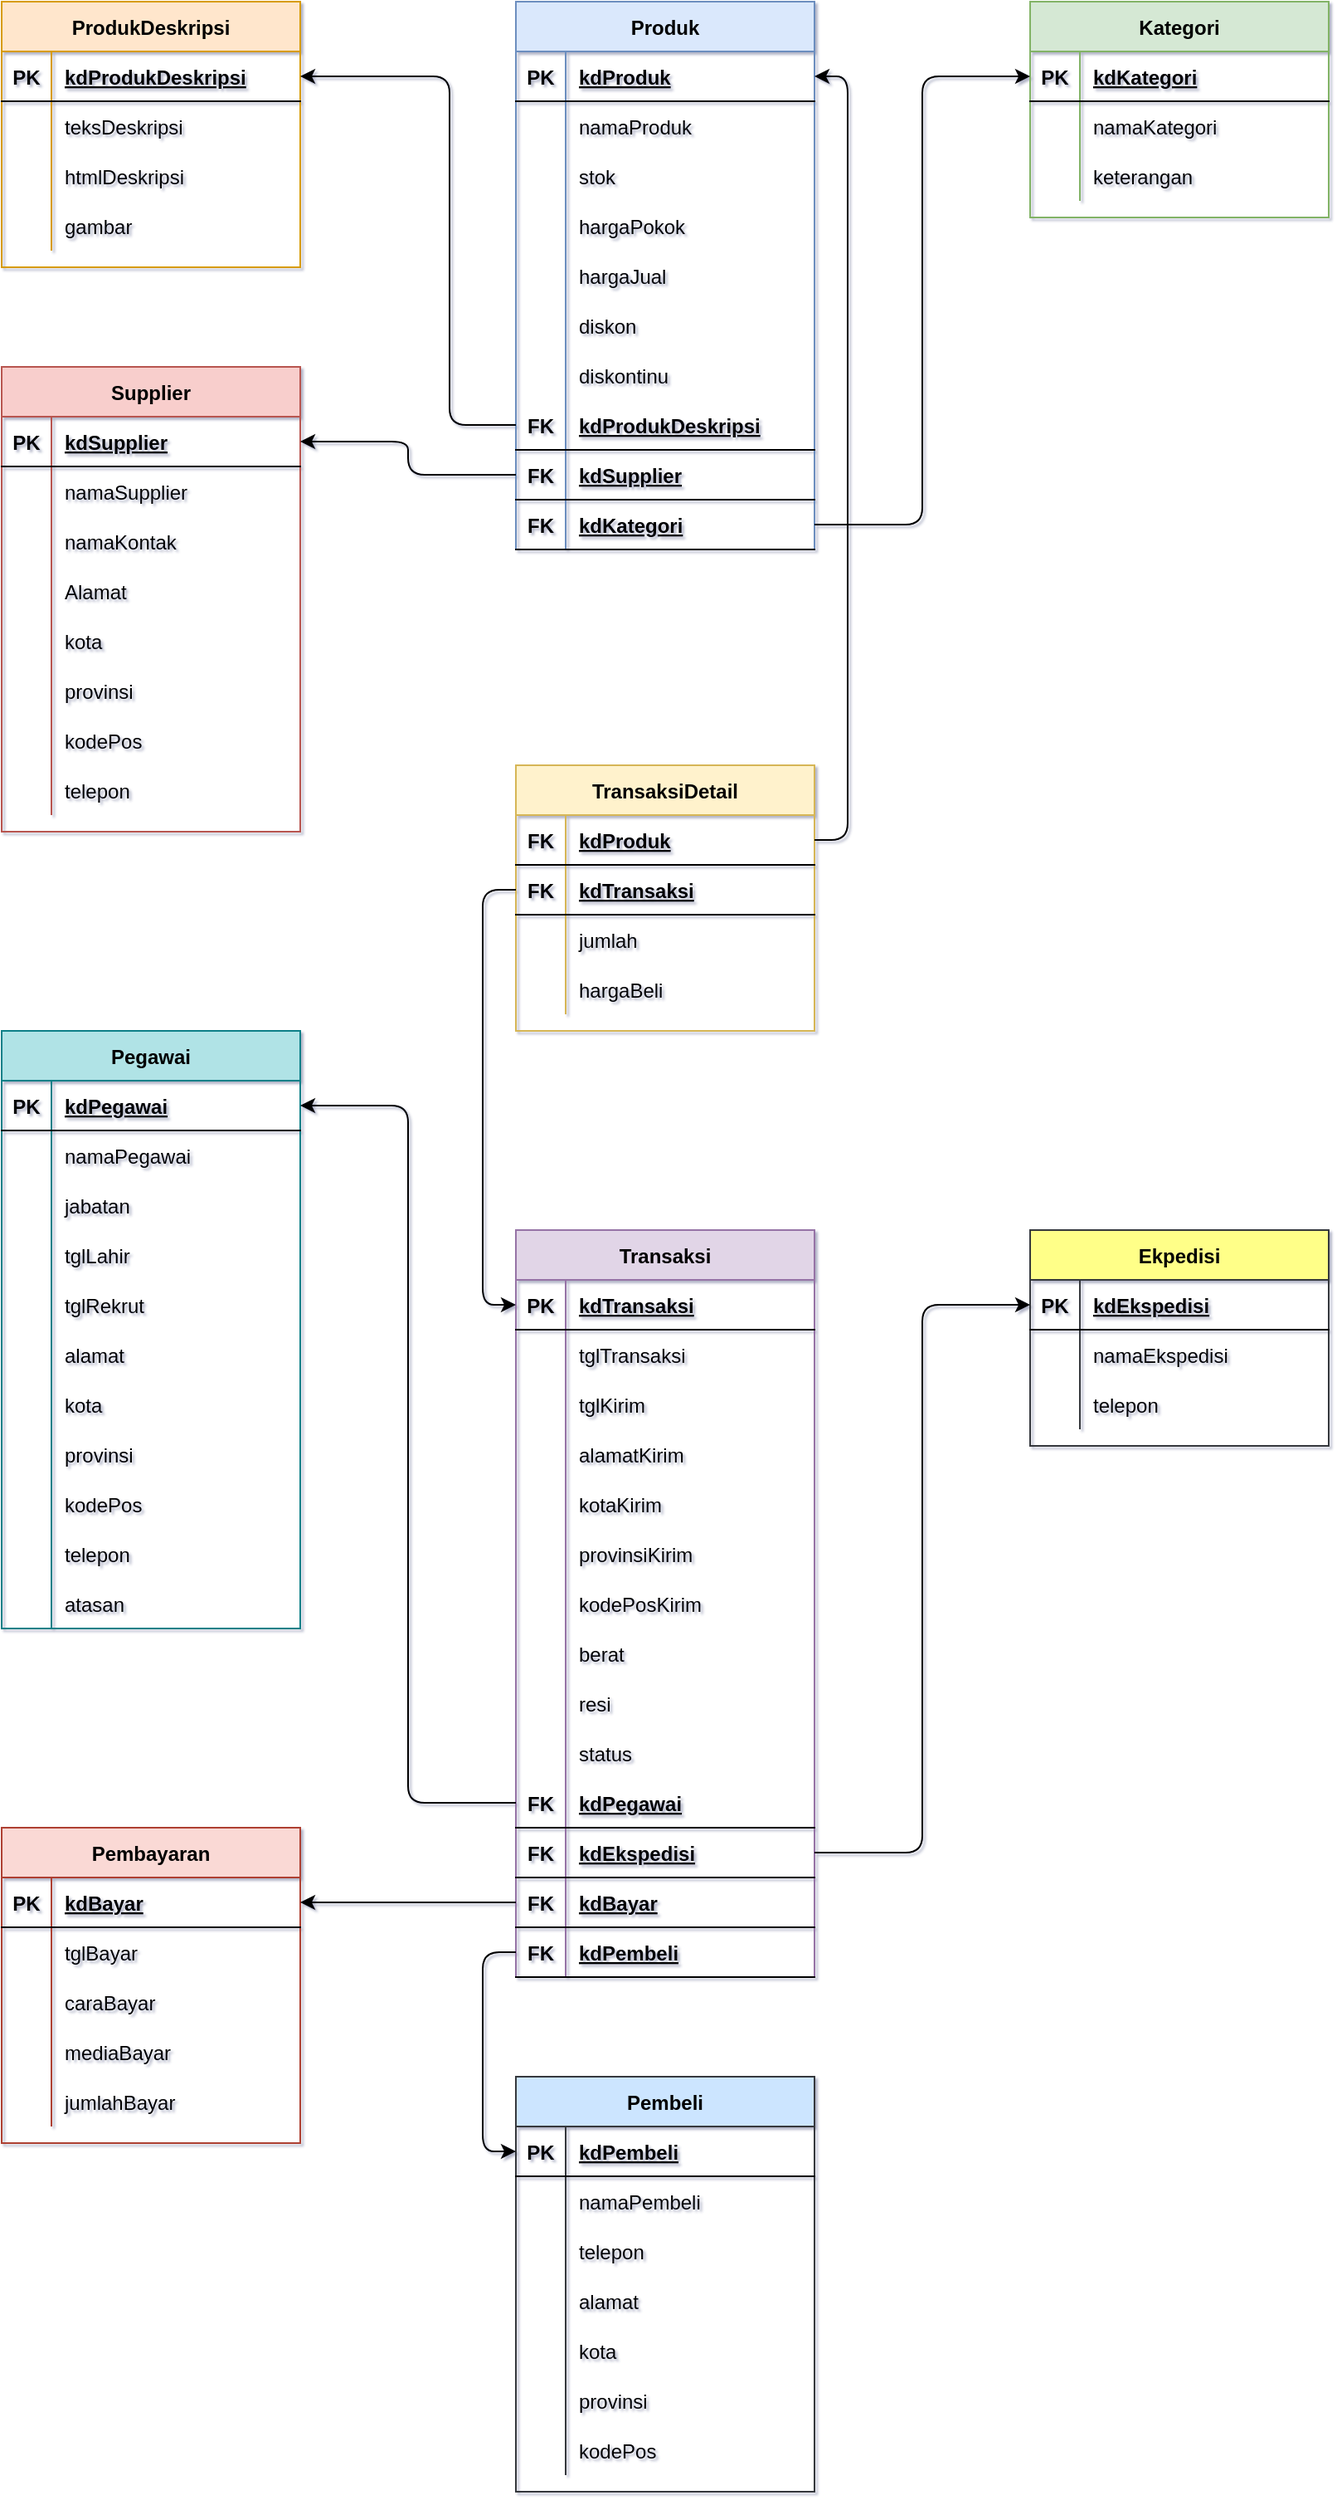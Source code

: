 <mxfile version="20.2.3" type="device"><diagram id="b8rLbkJ4WwLDpNwpe2lG" name="Page-1"><mxGraphModel dx="62" dy="857" grid="1" gridSize="10" guides="1" tooltips="1" connect="1" arrows="1" fold="1" page="0" pageScale="1" pageWidth="850" pageHeight="1100" math="0" shadow="1"><root><mxCell id="0"/><mxCell id="1" parent="0"/><mxCell id="QnlU-XfY6xOTAHZutjpu-1" value="Produk" style="shape=table;startSize=30;container=1;collapsible=1;childLayout=tableLayout;fixedRows=1;rowLines=0;fontStyle=1;align=center;resizeLast=1;fillColor=#dae8fc;strokeColor=#6c8ebf;" parent="1" vertex="1"><mxGeometry x="1090" y="180" width="180" height="330" as="geometry"/></mxCell><mxCell id="QnlU-XfY6xOTAHZutjpu-2" value="" style="shape=tableRow;horizontal=0;startSize=0;swimlaneHead=0;swimlaneBody=0;fillColor=none;collapsible=0;dropTarget=0;points=[[0,0.5],[1,0.5]];portConstraint=eastwest;top=0;left=0;right=0;bottom=1;" parent="QnlU-XfY6xOTAHZutjpu-1" vertex="1"><mxGeometry y="30" width="180" height="30" as="geometry"/></mxCell><mxCell id="QnlU-XfY6xOTAHZutjpu-3" value="PK" style="shape=partialRectangle;connectable=0;fillColor=none;top=0;left=0;bottom=0;right=0;fontStyle=1;overflow=hidden;" parent="QnlU-XfY6xOTAHZutjpu-2" vertex="1"><mxGeometry width="30" height="30" as="geometry"><mxRectangle width="30" height="30" as="alternateBounds"/></mxGeometry></mxCell><mxCell id="QnlU-XfY6xOTAHZutjpu-4" value="kdProduk" style="shape=partialRectangle;connectable=0;fillColor=none;top=0;left=0;bottom=0;right=0;align=left;spacingLeft=6;fontStyle=5;overflow=hidden;" parent="QnlU-XfY6xOTAHZutjpu-2" vertex="1"><mxGeometry x="30" width="150" height="30" as="geometry"><mxRectangle width="150" height="30" as="alternateBounds"/></mxGeometry></mxCell><mxCell id="QnlU-XfY6xOTAHZutjpu-5" value="" style="shape=tableRow;horizontal=0;startSize=0;swimlaneHead=0;swimlaneBody=0;fillColor=none;collapsible=0;dropTarget=0;points=[[0,0.5],[1,0.5]];portConstraint=eastwest;top=0;left=0;right=0;bottom=0;" parent="QnlU-XfY6xOTAHZutjpu-1" vertex="1"><mxGeometry y="60" width="180" height="30" as="geometry"/></mxCell><mxCell id="QnlU-XfY6xOTAHZutjpu-6" value="" style="shape=partialRectangle;connectable=0;fillColor=none;top=0;left=0;bottom=0;right=0;editable=1;overflow=hidden;" parent="QnlU-XfY6xOTAHZutjpu-5" vertex="1"><mxGeometry width="30" height="30" as="geometry"><mxRectangle width="30" height="30" as="alternateBounds"/></mxGeometry></mxCell><mxCell id="QnlU-XfY6xOTAHZutjpu-7" value="namaProduk" style="shape=partialRectangle;connectable=0;fillColor=none;top=0;left=0;bottom=0;right=0;align=left;spacingLeft=6;overflow=hidden;" parent="QnlU-XfY6xOTAHZutjpu-5" vertex="1"><mxGeometry x="30" width="150" height="30" as="geometry"><mxRectangle width="150" height="30" as="alternateBounds"/></mxGeometry></mxCell><mxCell id="QnlU-XfY6xOTAHZutjpu-8" value="" style="shape=tableRow;horizontal=0;startSize=0;swimlaneHead=0;swimlaneBody=0;fillColor=none;collapsible=0;dropTarget=0;points=[[0,0.5],[1,0.5]];portConstraint=eastwest;top=0;left=0;right=0;bottom=0;" parent="QnlU-XfY6xOTAHZutjpu-1" vertex="1"><mxGeometry y="90" width="180" height="30" as="geometry"/></mxCell><mxCell id="QnlU-XfY6xOTAHZutjpu-9" value="" style="shape=partialRectangle;connectable=0;fillColor=none;top=0;left=0;bottom=0;right=0;editable=1;overflow=hidden;" parent="QnlU-XfY6xOTAHZutjpu-8" vertex="1"><mxGeometry width="30" height="30" as="geometry"><mxRectangle width="30" height="30" as="alternateBounds"/></mxGeometry></mxCell><mxCell id="QnlU-XfY6xOTAHZutjpu-10" value="stok" style="shape=partialRectangle;connectable=0;fillColor=none;top=0;left=0;bottom=0;right=0;align=left;spacingLeft=6;overflow=hidden;" parent="QnlU-XfY6xOTAHZutjpu-8" vertex="1"><mxGeometry x="30" width="150" height="30" as="geometry"><mxRectangle width="150" height="30" as="alternateBounds"/></mxGeometry></mxCell><mxCell id="QnlU-XfY6xOTAHZutjpu-11" value="" style="shape=tableRow;horizontal=0;startSize=0;swimlaneHead=0;swimlaneBody=0;fillColor=none;collapsible=0;dropTarget=0;points=[[0,0.5],[1,0.5]];portConstraint=eastwest;top=0;left=0;right=0;bottom=0;" parent="QnlU-XfY6xOTAHZutjpu-1" vertex="1"><mxGeometry y="120" width="180" height="30" as="geometry"/></mxCell><mxCell id="QnlU-XfY6xOTAHZutjpu-12" value="" style="shape=partialRectangle;connectable=0;fillColor=none;top=0;left=0;bottom=0;right=0;editable=1;overflow=hidden;" parent="QnlU-XfY6xOTAHZutjpu-11" vertex="1"><mxGeometry width="30" height="30" as="geometry"><mxRectangle width="30" height="30" as="alternateBounds"/></mxGeometry></mxCell><mxCell id="QnlU-XfY6xOTAHZutjpu-13" value="hargaPokok" style="shape=partialRectangle;connectable=0;fillColor=none;top=0;left=0;bottom=0;right=0;align=left;spacingLeft=6;overflow=hidden;" parent="QnlU-XfY6xOTAHZutjpu-11" vertex="1"><mxGeometry x="30" width="150" height="30" as="geometry"><mxRectangle width="150" height="30" as="alternateBounds"/></mxGeometry></mxCell><mxCell id="QnlU-XfY6xOTAHZutjpu-14" value="" style="shape=tableRow;horizontal=0;startSize=0;swimlaneHead=0;swimlaneBody=0;fillColor=none;collapsible=0;dropTarget=0;points=[[0,0.5],[1,0.5]];portConstraint=eastwest;top=0;left=0;right=0;bottom=0;" parent="QnlU-XfY6xOTAHZutjpu-1" vertex="1"><mxGeometry y="150" width="180" height="30" as="geometry"/></mxCell><mxCell id="QnlU-XfY6xOTAHZutjpu-15" value="" style="shape=partialRectangle;connectable=0;fillColor=none;top=0;left=0;bottom=0;right=0;editable=1;overflow=hidden;" parent="QnlU-XfY6xOTAHZutjpu-14" vertex="1"><mxGeometry width="30" height="30" as="geometry"><mxRectangle width="30" height="30" as="alternateBounds"/></mxGeometry></mxCell><mxCell id="QnlU-XfY6xOTAHZutjpu-16" value="hargaJual" style="shape=partialRectangle;connectable=0;fillColor=none;top=0;left=0;bottom=0;right=0;align=left;spacingLeft=6;overflow=hidden;" parent="QnlU-XfY6xOTAHZutjpu-14" vertex="1"><mxGeometry x="30" width="150" height="30" as="geometry"><mxRectangle width="150" height="30" as="alternateBounds"/></mxGeometry></mxCell><mxCell id="QnlU-XfY6xOTAHZutjpu-17" value="" style="shape=tableRow;horizontal=0;startSize=0;swimlaneHead=0;swimlaneBody=0;fillColor=none;collapsible=0;dropTarget=0;points=[[0,0.5],[1,0.5]];portConstraint=eastwest;top=0;left=0;right=0;bottom=0;" parent="QnlU-XfY6xOTAHZutjpu-1" vertex="1"><mxGeometry y="180" width="180" height="30" as="geometry"/></mxCell><mxCell id="QnlU-XfY6xOTAHZutjpu-18" value="" style="shape=partialRectangle;connectable=0;fillColor=none;top=0;left=0;bottom=0;right=0;editable=1;overflow=hidden;" parent="QnlU-XfY6xOTAHZutjpu-17" vertex="1"><mxGeometry width="30" height="30" as="geometry"><mxRectangle width="30" height="30" as="alternateBounds"/></mxGeometry></mxCell><mxCell id="QnlU-XfY6xOTAHZutjpu-19" value="diskon" style="shape=partialRectangle;connectable=0;fillColor=none;top=0;left=0;bottom=0;right=0;align=left;spacingLeft=6;overflow=hidden;" parent="QnlU-XfY6xOTAHZutjpu-17" vertex="1"><mxGeometry x="30" width="150" height="30" as="geometry"><mxRectangle width="150" height="30" as="alternateBounds"/></mxGeometry></mxCell><mxCell id="QnlU-XfY6xOTAHZutjpu-20" value="" style="shape=tableRow;horizontal=0;startSize=0;swimlaneHead=0;swimlaneBody=0;fillColor=none;collapsible=0;dropTarget=0;points=[[0,0.5],[1,0.5]];portConstraint=eastwest;top=0;left=0;right=0;bottom=0;" parent="QnlU-XfY6xOTAHZutjpu-1" vertex="1"><mxGeometry y="210" width="180" height="30" as="geometry"/></mxCell><mxCell id="QnlU-XfY6xOTAHZutjpu-21" value="" style="shape=partialRectangle;connectable=0;fillColor=none;top=0;left=0;bottom=0;right=0;editable=1;overflow=hidden;" parent="QnlU-XfY6xOTAHZutjpu-20" vertex="1"><mxGeometry width="30" height="30" as="geometry"><mxRectangle width="30" height="30" as="alternateBounds"/></mxGeometry></mxCell><mxCell id="QnlU-XfY6xOTAHZutjpu-22" value="diskontinu" style="shape=partialRectangle;connectable=0;fillColor=none;top=0;left=0;bottom=0;right=0;align=left;spacingLeft=6;overflow=hidden;" parent="QnlU-XfY6xOTAHZutjpu-20" vertex="1"><mxGeometry x="30" width="150" height="30" as="geometry"><mxRectangle width="150" height="30" as="alternateBounds"/></mxGeometry></mxCell><mxCell id="QnlU-XfY6xOTAHZutjpu-168" value="" style="shape=tableRow;horizontal=0;startSize=0;swimlaneHead=0;swimlaneBody=0;fillColor=none;collapsible=0;dropTarget=0;points=[[0,0.5],[1,0.5]];portConstraint=eastwest;top=0;left=0;right=0;bottom=1;" parent="QnlU-XfY6xOTAHZutjpu-1" vertex="1"><mxGeometry y="240" width="180" height="30" as="geometry"/></mxCell><mxCell id="QnlU-XfY6xOTAHZutjpu-169" value="FK" style="shape=partialRectangle;connectable=0;fillColor=none;top=0;left=0;bottom=0;right=0;fontStyle=1;overflow=hidden;" parent="QnlU-XfY6xOTAHZutjpu-168" vertex="1"><mxGeometry width="30" height="30" as="geometry"><mxRectangle width="30" height="30" as="alternateBounds"/></mxGeometry></mxCell><mxCell id="QnlU-XfY6xOTAHZutjpu-170" value="kdProdukDeskripsi" style="shape=partialRectangle;connectable=0;fillColor=none;top=0;left=0;bottom=0;right=0;align=left;spacingLeft=6;fontStyle=5;overflow=hidden;" parent="QnlU-XfY6xOTAHZutjpu-168" vertex="1"><mxGeometry x="30" width="150" height="30" as="geometry"><mxRectangle width="150" height="30" as="alternateBounds"/></mxGeometry></mxCell><mxCell id="QnlU-XfY6xOTAHZutjpu-171" value="" style="shape=tableRow;horizontal=0;startSize=0;swimlaneHead=0;swimlaneBody=0;fillColor=none;collapsible=0;dropTarget=0;points=[[0,0.5],[1,0.5]];portConstraint=eastwest;top=0;left=0;right=0;bottom=1;" parent="QnlU-XfY6xOTAHZutjpu-1" vertex="1"><mxGeometry y="270" width="180" height="30" as="geometry"/></mxCell><mxCell id="QnlU-XfY6xOTAHZutjpu-172" value="FK" style="shape=partialRectangle;connectable=0;fillColor=none;top=0;left=0;bottom=0;right=0;fontStyle=1;overflow=hidden;" parent="QnlU-XfY6xOTAHZutjpu-171" vertex="1"><mxGeometry width="30" height="30" as="geometry"><mxRectangle width="30" height="30" as="alternateBounds"/></mxGeometry></mxCell><mxCell id="QnlU-XfY6xOTAHZutjpu-173" value="kdSupplier" style="shape=partialRectangle;connectable=0;fillColor=none;top=0;left=0;bottom=0;right=0;align=left;spacingLeft=6;fontStyle=5;overflow=hidden;" parent="QnlU-XfY6xOTAHZutjpu-171" vertex="1"><mxGeometry x="30" width="150" height="30" as="geometry"><mxRectangle width="150" height="30" as="alternateBounds"/></mxGeometry></mxCell><mxCell id="QnlU-XfY6xOTAHZutjpu-174" value="" style="shape=tableRow;horizontal=0;startSize=0;swimlaneHead=0;swimlaneBody=0;fillColor=none;collapsible=0;dropTarget=0;points=[[0,0.5],[1,0.5]];portConstraint=eastwest;top=0;left=0;right=0;bottom=1;" parent="QnlU-XfY6xOTAHZutjpu-1" vertex="1"><mxGeometry y="300" width="180" height="30" as="geometry"/></mxCell><mxCell id="QnlU-XfY6xOTAHZutjpu-175" value="FK" style="shape=partialRectangle;connectable=0;fillColor=none;top=0;left=0;bottom=0;right=0;fontStyle=1;overflow=hidden;" parent="QnlU-XfY6xOTAHZutjpu-174" vertex="1"><mxGeometry width="30" height="30" as="geometry"><mxRectangle width="30" height="30" as="alternateBounds"/></mxGeometry></mxCell><mxCell id="QnlU-XfY6xOTAHZutjpu-176" value="kdKategori" style="shape=partialRectangle;connectable=0;fillColor=none;top=0;left=0;bottom=0;right=0;align=left;spacingLeft=6;fontStyle=5;overflow=hidden;" parent="QnlU-XfY6xOTAHZutjpu-174" vertex="1"><mxGeometry x="30" width="150" height="30" as="geometry"><mxRectangle width="150" height="30" as="alternateBounds"/></mxGeometry></mxCell><mxCell id="QnlU-XfY6xOTAHZutjpu-32" value="Kategori" style="shape=table;startSize=30;container=1;collapsible=1;childLayout=tableLayout;fixedRows=1;rowLines=0;fontStyle=1;align=center;resizeLast=1;fillColor=#d5e8d4;strokeColor=#82b366;" parent="1" vertex="1"><mxGeometry x="1400" y="180" width="180" height="130" as="geometry"/></mxCell><mxCell id="QnlU-XfY6xOTAHZutjpu-33" value="" style="shape=tableRow;horizontal=0;startSize=0;swimlaneHead=0;swimlaneBody=0;fillColor=none;collapsible=0;dropTarget=0;points=[[0,0.5],[1,0.5]];portConstraint=eastwest;top=0;left=0;right=0;bottom=1;" parent="QnlU-XfY6xOTAHZutjpu-32" vertex="1"><mxGeometry y="30" width="180" height="30" as="geometry"/></mxCell><mxCell id="QnlU-XfY6xOTAHZutjpu-34" value="PK" style="shape=partialRectangle;connectable=0;fillColor=none;top=0;left=0;bottom=0;right=0;fontStyle=1;overflow=hidden;" parent="QnlU-XfY6xOTAHZutjpu-33" vertex="1"><mxGeometry width="30" height="30" as="geometry"><mxRectangle width="30" height="30" as="alternateBounds"/></mxGeometry></mxCell><mxCell id="QnlU-XfY6xOTAHZutjpu-35" value="kdKategori" style="shape=partialRectangle;connectable=0;fillColor=none;top=0;left=0;bottom=0;right=0;align=left;spacingLeft=6;fontStyle=5;overflow=hidden;" parent="QnlU-XfY6xOTAHZutjpu-33" vertex="1"><mxGeometry x="30" width="150" height="30" as="geometry"><mxRectangle width="150" height="30" as="alternateBounds"/></mxGeometry></mxCell><mxCell id="QnlU-XfY6xOTAHZutjpu-36" value="" style="shape=tableRow;horizontal=0;startSize=0;swimlaneHead=0;swimlaneBody=0;fillColor=none;collapsible=0;dropTarget=0;points=[[0,0.5],[1,0.5]];portConstraint=eastwest;top=0;left=0;right=0;bottom=0;" parent="QnlU-XfY6xOTAHZutjpu-32" vertex="1"><mxGeometry y="60" width="180" height="30" as="geometry"/></mxCell><mxCell id="QnlU-XfY6xOTAHZutjpu-37" value="" style="shape=partialRectangle;connectable=0;fillColor=none;top=0;left=0;bottom=0;right=0;editable=1;overflow=hidden;" parent="QnlU-XfY6xOTAHZutjpu-36" vertex="1"><mxGeometry width="30" height="30" as="geometry"><mxRectangle width="30" height="30" as="alternateBounds"/></mxGeometry></mxCell><mxCell id="QnlU-XfY6xOTAHZutjpu-38" value="namaKategori" style="shape=partialRectangle;connectable=0;fillColor=none;top=0;left=0;bottom=0;right=0;align=left;spacingLeft=6;overflow=hidden;" parent="QnlU-XfY6xOTAHZutjpu-36" vertex="1"><mxGeometry x="30" width="150" height="30" as="geometry"><mxRectangle width="150" height="30" as="alternateBounds"/></mxGeometry></mxCell><mxCell id="QnlU-XfY6xOTAHZutjpu-39" value="" style="shape=tableRow;horizontal=0;startSize=0;swimlaneHead=0;swimlaneBody=0;fillColor=none;collapsible=0;dropTarget=0;points=[[0,0.5],[1,0.5]];portConstraint=eastwest;top=0;left=0;right=0;bottom=0;" parent="QnlU-XfY6xOTAHZutjpu-32" vertex="1"><mxGeometry y="90" width="180" height="30" as="geometry"/></mxCell><mxCell id="QnlU-XfY6xOTAHZutjpu-40" value="" style="shape=partialRectangle;connectable=0;fillColor=none;top=0;left=0;bottom=0;right=0;editable=1;overflow=hidden;" parent="QnlU-XfY6xOTAHZutjpu-39" vertex="1"><mxGeometry width="30" height="30" as="geometry"><mxRectangle width="30" height="30" as="alternateBounds"/></mxGeometry></mxCell><mxCell id="QnlU-XfY6xOTAHZutjpu-41" value="keterangan" style="shape=partialRectangle;connectable=0;fillColor=none;top=0;left=0;bottom=0;right=0;align=left;spacingLeft=6;overflow=hidden;" parent="QnlU-XfY6xOTAHZutjpu-39" vertex="1"><mxGeometry x="30" width="150" height="30" as="geometry"><mxRectangle width="150" height="30" as="alternateBounds"/></mxGeometry></mxCell><mxCell id="QnlU-XfY6xOTAHZutjpu-45" value="ProdukDeskripsi" style="shape=table;startSize=30;container=1;collapsible=1;childLayout=tableLayout;fixedRows=1;rowLines=0;fontStyle=1;align=center;resizeLast=1;fillColor=#ffe6cc;strokeColor=#d79b00;" parent="1" vertex="1"><mxGeometry x="780" y="180" width="180" height="160" as="geometry"/></mxCell><mxCell id="QnlU-XfY6xOTAHZutjpu-46" value="" style="shape=tableRow;horizontal=0;startSize=0;swimlaneHead=0;swimlaneBody=0;fillColor=none;collapsible=0;dropTarget=0;points=[[0,0.5],[1,0.5]];portConstraint=eastwest;top=0;left=0;right=0;bottom=1;" parent="QnlU-XfY6xOTAHZutjpu-45" vertex="1"><mxGeometry y="30" width="180" height="30" as="geometry"/></mxCell><mxCell id="QnlU-XfY6xOTAHZutjpu-47" value="PK" style="shape=partialRectangle;connectable=0;fillColor=none;top=0;left=0;bottom=0;right=0;fontStyle=1;overflow=hidden;" parent="QnlU-XfY6xOTAHZutjpu-46" vertex="1"><mxGeometry width="30" height="30" as="geometry"><mxRectangle width="30" height="30" as="alternateBounds"/></mxGeometry></mxCell><mxCell id="QnlU-XfY6xOTAHZutjpu-48" value="kdProdukDeskripsi" style="shape=partialRectangle;connectable=0;fillColor=none;top=0;left=0;bottom=0;right=0;align=left;spacingLeft=6;fontStyle=5;overflow=hidden;" parent="QnlU-XfY6xOTAHZutjpu-46" vertex="1"><mxGeometry x="30" width="150" height="30" as="geometry"><mxRectangle width="150" height="30" as="alternateBounds"/></mxGeometry></mxCell><mxCell id="QnlU-XfY6xOTAHZutjpu-49" value="" style="shape=tableRow;horizontal=0;startSize=0;swimlaneHead=0;swimlaneBody=0;fillColor=none;collapsible=0;dropTarget=0;points=[[0,0.5],[1,0.5]];portConstraint=eastwest;top=0;left=0;right=0;bottom=0;" parent="QnlU-XfY6xOTAHZutjpu-45" vertex="1"><mxGeometry y="60" width="180" height="30" as="geometry"/></mxCell><mxCell id="QnlU-XfY6xOTAHZutjpu-50" value="" style="shape=partialRectangle;connectable=0;fillColor=none;top=0;left=0;bottom=0;right=0;editable=1;overflow=hidden;" parent="QnlU-XfY6xOTAHZutjpu-49" vertex="1"><mxGeometry width="30" height="30" as="geometry"><mxRectangle width="30" height="30" as="alternateBounds"/></mxGeometry></mxCell><mxCell id="QnlU-XfY6xOTAHZutjpu-51" value="teksDeskripsi" style="shape=partialRectangle;connectable=0;fillColor=none;top=0;left=0;bottom=0;right=0;align=left;spacingLeft=6;overflow=hidden;" parent="QnlU-XfY6xOTAHZutjpu-49" vertex="1"><mxGeometry x="30" width="150" height="30" as="geometry"><mxRectangle width="150" height="30" as="alternateBounds"/></mxGeometry></mxCell><mxCell id="QnlU-XfY6xOTAHZutjpu-52" value="" style="shape=tableRow;horizontal=0;startSize=0;swimlaneHead=0;swimlaneBody=0;fillColor=none;collapsible=0;dropTarget=0;points=[[0,0.5],[1,0.5]];portConstraint=eastwest;top=0;left=0;right=0;bottom=0;" parent="QnlU-XfY6xOTAHZutjpu-45" vertex="1"><mxGeometry y="90" width="180" height="30" as="geometry"/></mxCell><mxCell id="QnlU-XfY6xOTAHZutjpu-53" value="" style="shape=partialRectangle;connectable=0;fillColor=none;top=0;left=0;bottom=0;right=0;editable=1;overflow=hidden;" parent="QnlU-XfY6xOTAHZutjpu-52" vertex="1"><mxGeometry width="30" height="30" as="geometry"><mxRectangle width="30" height="30" as="alternateBounds"/></mxGeometry></mxCell><mxCell id="QnlU-XfY6xOTAHZutjpu-54" value="htmlDeskripsi" style="shape=partialRectangle;connectable=0;fillColor=none;top=0;left=0;bottom=0;right=0;align=left;spacingLeft=6;overflow=hidden;" parent="QnlU-XfY6xOTAHZutjpu-52" vertex="1"><mxGeometry x="30" width="150" height="30" as="geometry"><mxRectangle width="150" height="30" as="alternateBounds"/></mxGeometry></mxCell><mxCell id="QnlU-XfY6xOTAHZutjpu-55" value="" style="shape=tableRow;horizontal=0;startSize=0;swimlaneHead=0;swimlaneBody=0;fillColor=none;collapsible=0;dropTarget=0;points=[[0,0.5],[1,0.5]];portConstraint=eastwest;top=0;left=0;right=0;bottom=0;" parent="QnlU-XfY6xOTAHZutjpu-45" vertex="1"><mxGeometry y="120" width="180" height="30" as="geometry"/></mxCell><mxCell id="QnlU-XfY6xOTAHZutjpu-56" value="" style="shape=partialRectangle;connectable=0;fillColor=none;top=0;left=0;bottom=0;right=0;editable=1;overflow=hidden;" parent="QnlU-XfY6xOTAHZutjpu-55" vertex="1"><mxGeometry width="30" height="30" as="geometry"><mxRectangle width="30" height="30" as="alternateBounds"/></mxGeometry></mxCell><mxCell id="QnlU-XfY6xOTAHZutjpu-57" value="gambar" style="shape=partialRectangle;connectable=0;fillColor=none;top=0;left=0;bottom=0;right=0;align=left;spacingLeft=6;overflow=hidden;" parent="QnlU-XfY6xOTAHZutjpu-55" vertex="1"><mxGeometry x="30" width="150" height="30" as="geometry"><mxRectangle width="150" height="30" as="alternateBounds"/></mxGeometry></mxCell><mxCell id="QnlU-XfY6xOTAHZutjpu-58" value="Supplier" style="shape=table;startSize=30;container=1;collapsible=1;childLayout=tableLayout;fixedRows=1;rowLines=0;fontStyle=1;align=center;resizeLast=1;fillColor=#f8cecc;strokeColor=#b85450;" parent="1" vertex="1"><mxGeometry x="780" y="400" width="180" height="280" as="geometry"/></mxCell><mxCell id="QnlU-XfY6xOTAHZutjpu-59" value="" style="shape=tableRow;horizontal=0;startSize=0;swimlaneHead=0;swimlaneBody=0;fillColor=none;collapsible=0;dropTarget=0;points=[[0,0.5],[1,0.5]];portConstraint=eastwest;top=0;left=0;right=0;bottom=1;" parent="QnlU-XfY6xOTAHZutjpu-58" vertex="1"><mxGeometry y="30" width="180" height="30" as="geometry"/></mxCell><mxCell id="QnlU-XfY6xOTAHZutjpu-60" value="PK" style="shape=partialRectangle;connectable=0;fillColor=none;top=0;left=0;bottom=0;right=0;fontStyle=1;overflow=hidden;" parent="QnlU-XfY6xOTAHZutjpu-59" vertex="1"><mxGeometry width="30" height="30" as="geometry"><mxRectangle width="30" height="30" as="alternateBounds"/></mxGeometry></mxCell><mxCell id="QnlU-XfY6xOTAHZutjpu-61" value="kdSupplier" style="shape=partialRectangle;connectable=0;fillColor=none;top=0;left=0;bottom=0;right=0;align=left;spacingLeft=6;fontStyle=5;overflow=hidden;" parent="QnlU-XfY6xOTAHZutjpu-59" vertex="1"><mxGeometry x="30" width="150" height="30" as="geometry"><mxRectangle width="150" height="30" as="alternateBounds"/></mxGeometry></mxCell><mxCell id="QnlU-XfY6xOTAHZutjpu-62" value="" style="shape=tableRow;horizontal=0;startSize=0;swimlaneHead=0;swimlaneBody=0;fillColor=none;collapsible=0;dropTarget=0;points=[[0,0.5],[1,0.5]];portConstraint=eastwest;top=0;left=0;right=0;bottom=0;" parent="QnlU-XfY6xOTAHZutjpu-58" vertex="1"><mxGeometry y="60" width="180" height="30" as="geometry"/></mxCell><mxCell id="QnlU-XfY6xOTAHZutjpu-63" value="" style="shape=partialRectangle;connectable=0;fillColor=none;top=0;left=0;bottom=0;right=0;editable=1;overflow=hidden;" parent="QnlU-XfY6xOTAHZutjpu-62" vertex="1"><mxGeometry width="30" height="30" as="geometry"><mxRectangle width="30" height="30" as="alternateBounds"/></mxGeometry></mxCell><mxCell id="QnlU-XfY6xOTAHZutjpu-64" value="namaSupplier" style="shape=partialRectangle;connectable=0;fillColor=none;top=0;left=0;bottom=0;right=0;align=left;spacingLeft=6;overflow=hidden;" parent="QnlU-XfY6xOTAHZutjpu-62" vertex="1"><mxGeometry x="30" width="150" height="30" as="geometry"><mxRectangle width="150" height="30" as="alternateBounds"/></mxGeometry></mxCell><mxCell id="QnlU-XfY6xOTAHZutjpu-65" value="" style="shape=tableRow;horizontal=0;startSize=0;swimlaneHead=0;swimlaneBody=0;fillColor=none;collapsible=0;dropTarget=0;points=[[0,0.5],[1,0.5]];portConstraint=eastwest;top=0;left=0;right=0;bottom=0;" parent="QnlU-XfY6xOTAHZutjpu-58" vertex="1"><mxGeometry y="90" width="180" height="30" as="geometry"/></mxCell><mxCell id="QnlU-XfY6xOTAHZutjpu-66" value="" style="shape=partialRectangle;connectable=0;fillColor=none;top=0;left=0;bottom=0;right=0;editable=1;overflow=hidden;" parent="QnlU-XfY6xOTAHZutjpu-65" vertex="1"><mxGeometry width="30" height="30" as="geometry"><mxRectangle width="30" height="30" as="alternateBounds"/></mxGeometry></mxCell><mxCell id="QnlU-XfY6xOTAHZutjpu-67" value="namaKontak" style="shape=partialRectangle;connectable=0;fillColor=none;top=0;left=0;bottom=0;right=0;align=left;spacingLeft=6;overflow=hidden;" parent="QnlU-XfY6xOTAHZutjpu-65" vertex="1"><mxGeometry x="30" width="150" height="30" as="geometry"><mxRectangle width="150" height="30" as="alternateBounds"/></mxGeometry></mxCell><mxCell id="QnlU-XfY6xOTAHZutjpu-68" value="" style="shape=tableRow;horizontal=0;startSize=0;swimlaneHead=0;swimlaneBody=0;fillColor=none;collapsible=0;dropTarget=0;points=[[0,0.5],[1,0.5]];portConstraint=eastwest;top=0;left=0;right=0;bottom=0;" parent="QnlU-XfY6xOTAHZutjpu-58" vertex="1"><mxGeometry y="120" width="180" height="30" as="geometry"/></mxCell><mxCell id="QnlU-XfY6xOTAHZutjpu-69" value="" style="shape=partialRectangle;connectable=0;fillColor=none;top=0;left=0;bottom=0;right=0;editable=1;overflow=hidden;" parent="QnlU-XfY6xOTAHZutjpu-68" vertex="1"><mxGeometry width="30" height="30" as="geometry"><mxRectangle width="30" height="30" as="alternateBounds"/></mxGeometry></mxCell><mxCell id="QnlU-XfY6xOTAHZutjpu-70" value="Alamat" style="shape=partialRectangle;connectable=0;fillColor=none;top=0;left=0;bottom=0;right=0;align=left;spacingLeft=6;overflow=hidden;" parent="QnlU-XfY6xOTAHZutjpu-68" vertex="1"><mxGeometry x="30" width="150" height="30" as="geometry"><mxRectangle width="150" height="30" as="alternateBounds"/></mxGeometry></mxCell><mxCell id="QnlU-XfY6xOTAHZutjpu-71" value="" style="shape=tableRow;horizontal=0;startSize=0;swimlaneHead=0;swimlaneBody=0;fillColor=none;collapsible=0;dropTarget=0;points=[[0,0.5],[1,0.5]];portConstraint=eastwest;top=0;left=0;right=0;bottom=0;" parent="QnlU-XfY6xOTAHZutjpu-58" vertex="1"><mxGeometry y="150" width="180" height="30" as="geometry"/></mxCell><mxCell id="QnlU-XfY6xOTAHZutjpu-72" value="" style="shape=partialRectangle;connectable=0;fillColor=none;top=0;left=0;bottom=0;right=0;editable=1;overflow=hidden;" parent="QnlU-XfY6xOTAHZutjpu-71" vertex="1"><mxGeometry width="30" height="30" as="geometry"><mxRectangle width="30" height="30" as="alternateBounds"/></mxGeometry></mxCell><mxCell id="QnlU-XfY6xOTAHZutjpu-73" value="kota" style="shape=partialRectangle;connectable=0;fillColor=none;top=0;left=0;bottom=0;right=0;align=left;spacingLeft=6;overflow=hidden;" parent="QnlU-XfY6xOTAHZutjpu-71" vertex="1"><mxGeometry x="30" width="150" height="30" as="geometry"><mxRectangle width="150" height="30" as="alternateBounds"/></mxGeometry></mxCell><mxCell id="QnlU-XfY6xOTAHZutjpu-74" value="" style="shape=tableRow;horizontal=0;startSize=0;swimlaneHead=0;swimlaneBody=0;fillColor=none;collapsible=0;dropTarget=0;points=[[0,0.5],[1,0.5]];portConstraint=eastwest;top=0;left=0;right=0;bottom=0;" parent="QnlU-XfY6xOTAHZutjpu-58" vertex="1"><mxGeometry y="180" width="180" height="30" as="geometry"/></mxCell><mxCell id="QnlU-XfY6xOTAHZutjpu-75" value="" style="shape=partialRectangle;connectable=0;fillColor=none;top=0;left=0;bottom=0;right=0;editable=1;overflow=hidden;" parent="QnlU-XfY6xOTAHZutjpu-74" vertex="1"><mxGeometry width="30" height="30" as="geometry"><mxRectangle width="30" height="30" as="alternateBounds"/></mxGeometry></mxCell><mxCell id="QnlU-XfY6xOTAHZutjpu-76" value="provinsi" style="shape=partialRectangle;connectable=0;fillColor=none;top=0;left=0;bottom=0;right=0;align=left;spacingLeft=6;overflow=hidden;" parent="QnlU-XfY6xOTAHZutjpu-74" vertex="1"><mxGeometry x="30" width="150" height="30" as="geometry"><mxRectangle width="150" height="30" as="alternateBounds"/></mxGeometry></mxCell><mxCell id="QnlU-XfY6xOTAHZutjpu-77" value="" style="shape=tableRow;horizontal=0;startSize=0;swimlaneHead=0;swimlaneBody=0;fillColor=none;collapsible=0;dropTarget=0;points=[[0,0.5],[1,0.5]];portConstraint=eastwest;top=0;left=0;right=0;bottom=0;" parent="QnlU-XfY6xOTAHZutjpu-58" vertex="1"><mxGeometry y="210" width="180" height="30" as="geometry"/></mxCell><mxCell id="QnlU-XfY6xOTAHZutjpu-78" value="" style="shape=partialRectangle;connectable=0;fillColor=none;top=0;left=0;bottom=0;right=0;editable=1;overflow=hidden;" parent="QnlU-XfY6xOTAHZutjpu-77" vertex="1"><mxGeometry width="30" height="30" as="geometry"><mxRectangle width="30" height="30" as="alternateBounds"/></mxGeometry></mxCell><mxCell id="QnlU-XfY6xOTAHZutjpu-79" value="kodePos" style="shape=partialRectangle;connectable=0;fillColor=none;top=0;left=0;bottom=0;right=0;align=left;spacingLeft=6;overflow=hidden;" parent="QnlU-XfY6xOTAHZutjpu-77" vertex="1"><mxGeometry x="30" width="150" height="30" as="geometry"><mxRectangle width="150" height="30" as="alternateBounds"/></mxGeometry></mxCell><mxCell id="QnlU-XfY6xOTAHZutjpu-102" value="" style="shape=tableRow;horizontal=0;startSize=0;swimlaneHead=0;swimlaneBody=0;fillColor=none;collapsible=0;dropTarget=0;points=[[0,0.5],[1,0.5]];portConstraint=eastwest;top=0;left=0;right=0;bottom=0;" parent="QnlU-XfY6xOTAHZutjpu-58" vertex="1"><mxGeometry y="240" width="180" height="30" as="geometry"/></mxCell><mxCell id="QnlU-XfY6xOTAHZutjpu-103" value="" style="shape=partialRectangle;connectable=0;fillColor=none;top=0;left=0;bottom=0;right=0;editable=1;overflow=hidden;" parent="QnlU-XfY6xOTAHZutjpu-102" vertex="1"><mxGeometry width="30" height="30" as="geometry"><mxRectangle width="30" height="30" as="alternateBounds"/></mxGeometry></mxCell><mxCell id="QnlU-XfY6xOTAHZutjpu-104" value="telepon" style="shape=partialRectangle;connectable=0;fillColor=none;top=0;left=0;bottom=0;right=0;align=left;spacingLeft=6;overflow=hidden;" parent="QnlU-XfY6xOTAHZutjpu-102" vertex="1"><mxGeometry x="30" width="150" height="30" as="geometry"><mxRectangle width="150" height="30" as="alternateBounds"/></mxGeometry></mxCell><mxCell id="QnlU-XfY6xOTAHZutjpu-105" value="TransaksiDetail" style="shape=table;startSize=30;container=1;collapsible=1;childLayout=tableLayout;fixedRows=1;rowLines=0;fontStyle=1;align=center;resizeLast=1;fillColor=#fff2cc;strokeColor=#d6b656;" parent="1" vertex="1"><mxGeometry x="1090" y="640" width="180" height="160" as="geometry"/></mxCell><mxCell id="QnlU-XfY6xOTAHZutjpu-106" value="" style="shape=tableRow;horizontal=0;startSize=0;swimlaneHead=0;swimlaneBody=0;fillColor=none;collapsible=0;dropTarget=0;points=[[0,0.5],[1,0.5]];portConstraint=eastwest;top=0;left=0;right=0;bottom=1;" parent="QnlU-XfY6xOTAHZutjpu-105" vertex="1"><mxGeometry y="30" width="180" height="30" as="geometry"/></mxCell><mxCell id="QnlU-XfY6xOTAHZutjpu-107" value="FK" style="shape=partialRectangle;connectable=0;fillColor=none;top=0;left=0;bottom=0;right=0;fontStyle=1;overflow=hidden;" parent="QnlU-XfY6xOTAHZutjpu-106" vertex="1"><mxGeometry width="30" height="30" as="geometry"><mxRectangle width="30" height="30" as="alternateBounds"/></mxGeometry></mxCell><mxCell id="QnlU-XfY6xOTAHZutjpu-108" value="kdProduk" style="shape=partialRectangle;connectable=0;fillColor=none;top=0;left=0;bottom=0;right=0;align=left;spacingLeft=6;fontStyle=5;overflow=hidden;" parent="QnlU-XfY6xOTAHZutjpu-106" vertex="1"><mxGeometry x="30" width="150" height="30" as="geometry"><mxRectangle width="150" height="30" as="alternateBounds"/></mxGeometry></mxCell><mxCell id="QnlU-XfY6xOTAHZutjpu-121" value="" style="shape=tableRow;horizontal=0;startSize=0;swimlaneHead=0;swimlaneBody=0;fillColor=none;collapsible=0;dropTarget=0;points=[[0,0.5],[1,0.5]];portConstraint=eastwest;top=0;left=0;right=0;bottom=1;" parent="QnlU-XfY6xOTAHZutjpu-105" vertex="1"><mxGeometry y="60" width="180" height="30" as="geometry"/></mxCell><mxCell id="QnlU-XfY6xOTAHZutjpu-122" value="FK" style="shape=partialRectangle;connectable=0;fillColor=none;top=0;left=0;bottom=0;right=0;fontStyle=1;overflow=hidden;" parent="QnlU-XfY6xOTAHZutjpu-121" vertex="1"><mxGeometry width="30" height="30" as="geometry"><mxRectangle width="30" height="30" as="alternateBounds"/></mxGeometry></mxCell><mxCell id="QnlU-XfY6xOTAHZutjpu-123" value="kdTransaksi" style="shape=partialRectangle;connectable=0;fillColor=none;top=0;left=0;bottom=0;right=0;align=left;spacingLeft=6;fontStyle=5;overflow=hidden;" parent="QnlU-XfY6xOTAHZutjpu-121" vertex="1"><mxGeometry x="30" width="150" height="30" as="geometry"><mxRectangle width="150" height="30" as="alternateBounds"/></mxGeometry></mxCell><mxCell id="QnlU-XfY6xOTAHZutjpu-109" value="" style="shape=tableRow;horizontal=0;startSize=0;swimlaneHead=0;swimlaneBody=0;fillColor=none;collapsible=0;dropTarget=0;points=[[0,0.5],[1,0.5]];portConstraint=eastwest;top=0;left=0;right=0;bottom=0;" parent="QnlU-XfY6xOTAHZutjpu-105" vertex="1"><mxGeometry y="90" width="180" height="30" as="geometry"/></mxCell><mxCell id="QnlU-XfY6xOTAHZutjpu-110" value="" style="shape=partialRectangle;connectable=0;fillColor=none;top=0;left=0;bottom=0;right=0;editable=1;overflow=hidden;" parent="QnlU-XfY6xOTAHZutjpu-109" vertex="1"><mxGeometry width="30" height="30" as="geometry"><mxRectangle width="30" height="30" as="alternateBounds"/></mxGeometry></mxCell><mxCell id="QnlU-XfY6xOTAHZutjpu-111" value="jumlah" style="shape=partialRectangle;connectable=0;fillColor=none;top=0;left=0;bottom=0;right=0;align=left;spacingLeft=6;overflow=hidden;" parent="QnlU-XfY6xOTAHZutjpu-109" vertex="1"><mxGeometry x="30" width="150" height="30" as="geometry"><mxRectangle width="150" height="30" as="alternateBounds"/></mxGeometry></mxCell><mxCell id="QnlU-XfY6xOTAHZutjpu-112" value="" style="shape=tableRow;horizontal=0;startSize=0;swimlaneHead=0;swimlaneBody=0;fillColor=none;collapsible=0;dropTarget=0;points=[[0,0.5],[1,0.5]];portConstraint=eastwest;top=0;left=0;right=0;bottom=0;" parent="QnlU-XfY6xOTAHZutjpu-105" vertex="1"><mxGeometry y="120" width="180" height="30" as="geometry"/></mxCell><mxCell id="QnlU-XfY6xOTAHZutjpu-113" value="" style="shape=partialRectangle;connectable=0;fillColor=none;top=0;left=0;bottom=0;right=0;editable=1;overflow=hidden;" parent="QnlU-XfY6xOTAHZutjpu-112" vertex="1"><mxGeometry width="30" height="30" as="geometry"><mxRectangle width="30" height="30" as="alternateBounds"/></mxGeometry></mxCell><mxCell id="QnlU-XfY6xOTAHZutjpu-114" value="hargaBeli" style="shape=partialRectangle;connectable=0;fillColor=none;top=0;left=0;bottom=0;right=0;align=left;spacingLeft=6;overflow=hidden;" parent="QnlU-XfY6xOTAHZutjpu-112" vertex="1"><mxGeometry x="30" width="150" height="30" as="geometry"><mxRectangle width="150" height="30" as="alternateBounds"/></mxGeometry></mxCell><mxCell id="QnlU-XfY6xOTAHZutjpu-124" value="Transaksi" style="shape=table;startSize=30;container=1;collapsible=1;childLayout=tableLayout;fixedRows=1;rowLines=0;fontStyle=1;align=center;resizeLast=1;fillColor=#e1d5e7;strokeColor=#9673a6;" parent="1" vertex="1"><mxGeometry x="1090" y="920" width="180" height="450" as="geometry"/></mxCell><mxCell id="QnlU-XfY6xOTAHZutjpu-125" value="" style="shape=tableRow;horizontal=0;startSize=0;swimlaneHead=0;swimlaneBody=0;fillColor=none;collapsible=0;dropTarget=0;points=[[0,0.5],[1,0.5]];portConstraint=eastwest;top=0;left=0;right=0;bottom=1;" parent="QnlU-XfY6xOTAHZutjpu-124" vertex="1"><mxGeometry y="30" width="180" height="30" as="geometry"/></mxCell><mxCell id="QnlU-XfY6xOTAHZutjpu-126" value="PK" style="shape=partialRectangle;connectable=0;fillColor=none;top=0;left=0;bottom=0;right=0;fontStyle=1;overflow=hidden;" parent="QnlU-XfY6xOTAHZutjpu-125" vertex="1"><mxGeometry width="30" height="30" as="geometry"><mxRectangle width="30" height="30" as="alternateBounds"/></mxGeometry></mxCell><mxCell id="QnlU-XfY6xOTAHZutjpu-127" value="kdTransaksi" style="shape=partialRectangle;connectable=0;fillColor=none;top=0;left=0;bottom=0;right=0;align=left;spacingLeft=6;fontStyle=5;overflow=hidden;" parent="QnlU-XfY6xOTAHZutjpu-125" vertex="1"><mxGeometry x="30" width="150" height="30" as="geometry"><mxRectangle width="150" height="30" as="alternateBounds"/></mxGeometry></mxCell><mxCell id="QnlU-XfY6xOTAHZutjpu-128" value="" style="shape=tableRow;horizontal=0;startSize=0;swimlaneHead=0;swimlaneBody=0;fillColor=none;collapsible=0;dropTarget=0;points=[[0,0.5],[1,0.5]];portConstraint=eastwest;top=0;left=0;right=0;bottom=0;" parent="QnlU-XfY6xOTAHZutjpu-124" vertex="1"><mxGeometry y="60" width="180" height="30" as="geometry"/></mxCell><mxCell id="QnlU-XfY6xOTAHZutjpu-129" value="" style="shape=partialRectangle;connectable=0;fillColor=none;top=0;left=0;bottom=0;right=0;editable=1;overflow=hidden;" parent="QnlU-XfY6xOTAHZutjpu-128" vertex="1"><mxGeometry width="30" height="30" as="geometry"><mxRectangle width="30" height="30" as="alternateBounds"/></mxGeometry></mxCell><mxCell id="QnlU-XfY6xOTAHZutjpu-130" value="tglTransaksi" style="shape=partialRectangle;connectable=0;fillColor=none;top=0;left=0;bottom=0;right=0;align=left;spacingLeft=6;overflow=hidden;" parent="QnlU-XfY6xOTAHZutjpu-128" vertex="1"><mxGeometry x="30" width="150" height="30" as="geometry"><mxRectangle width="150" height="30" as="alternateBounds"/></mxGeometry></mxCell><mxCell id="QnlU-XfY6xOTAHZutjpu-131" value="" style="shape=tableRow;horizontal=0;startSize=0;swimlaneHead=0;swimlaneBody=0;fillColor=none;collapsible=0;dropTarget=0;points=[[0,0.5],[1,0.5]];portConstraint=eastwest;top=0;left=0;right=0;bottom=0;" parent="QnlU-XfY6xOTAHZutjpu-124" vertex="1"><mxGeometry y="90" width="180" height="30" as="geometry"/></mxCell><mxCell id="QnlU-XfY6xOTAHZutjpu-132" value="" style="shape=partialRectangle;connectable=0;fillColor=none;top=0;left=0;bottom=0;right=0;editable=1;overflow=hidden;" parent="QnlU-XfY6xOTAHZutjpu-131" vertex="1"><mxGeometry width="30" height="30" as="geometry"><mxRectangle width="30" height="30" as="alternateBounds"/></mxGeometry></mxCell><mxCell id="QnlU-XfY6xOTAHZutjpu-133" value="tglKirim" style="shape=partialRectangle;connectable=0;fillColor=none;top=0;left=0;bottom=0;right=0;align=left;spacingLeft=6;overflow=hidden;" parent="QnlU-XfY6xOTAHZutjpu-131" vertex="1"><mxGeometry x="30" width="150" height="30" as="geometry"><mxRectangle width="150" height="30" as="alternateBounds"/></mxGeometry></mxCell><mxCell id="QnlU-XfY6xOTAHZutjpu-134" value="" style="shape=tableRow;horizontal=0;startSize=0;swimlaneHead=0;swimlaneBody=0;fillColor=none;collapsible=0;dropTarget=0;points=[[0,0.5],[1,0.5]];portConstraint=eastwest;top=0;left=0;right=0;bottom=0;" parent="QnlU-XfY6xOTAHZutjpu-124" vertex="1"><mxGeometry y="120" width="180" height="30" as="geometry"/></mxCell><mxCell id="QnlU-XfY6xOTAHZutjpu-135" value="" style="shape=partialRectangle;connectable=0;fillColor=none;top=0;left=0;bottom=0;right=0;editable=1;overflow=hidden;" parent="QnlU-XfY6xOTAHZutjpu-134" vertex="1"><mxGeometry width="30" height="30" as="geometry"><mxRectangle width="30" height="30" as="alternateBounds"/></mxGeometry></mxCell><mxCell id="QnlU-XfY6xOTAHZutjpu-136" value="alamatKirim" style="shape=partialRectangle;connectable=0;fillColor=none;top=0;left=0;bottom=0;right=0;align=left;spacingLeft=6;overflow=hidden;" parent="QnlU-XfY6xOTAHZutjpu-134" vertex="1"><mxGeometry x="30" width="150" height="30" as="geometry"><mxRectangle width="150" height="30" as="alternateBounds"/></mxGeometry></mxCell><mxCell id="QnlU-XfY6xOTAHZutjpu-183" value="" style="shape=tableRow;horizontal=0;startSize=0;swimlaneHead=0;swimlaneBody=0;fillColor=none;collapsible=0;dropTarget=0;points=[[0,0.5],[1,0.5]];portConstraint=eastwest;top=0;left=0;right=0;bottom=0;" parent="QnlU-XfY6xOTAHZutjpu-124" vertex="1"><mxGeometry y="150" width="180" height="30" as="geometry"/></mxCell><mxCell id="QnlU-XfY6xOTAHZutjpu-184" value="" style="shape=partialRectangle;connectable=0;fillColor=none;top=0;left=0;bottom=0;right=0;editable=1;overflow=hidden;" parent="QnlU-XfY6xOTAHZutjpu-183" vertex="1"><mxGeometry width="30" height="30" as="geometry"><mxRectangle width="30" height="30" as="alternateBounds"/></mxGeometry></mxCell><mxCell id="QnlU-XfY6xOTAHZutjpu-185" value="kotaKirim" style="shape=partialRectangle;connectable=0;fillColor=none;top=0;left=0;bottom=0;right=0;align=left;spacingLeft=6;overflow=hidden;" parent="QnlU-XfY6xOTAHZutjpu-183" vertex="1"><mxGeometry x="30" width="150" height="30" as="geometry"><mxRectangle width="150" height="30" as="alternateBounds"/></mxGeometry></mxCell><mxCell id="QnlU-XfY6xOTAHZutjpu-186" value="" style="shape=tableRow;horizontal=0;startSize=0;swimlaneHead=0;swimlaneBody=0;fillColor=none;collapsible=0;dropTarget=0;points=[[0,0.5],[1,0.5]];portConstraint=eastwest;top=0;left=0;right=0;bottom=0;" parent="QnlU-XfY6xOTAHZutjpu-124" vertex="1"><mxGeometry y="180" width="180" height="30" as="geometry"/></mxCell><mxCell id="QnlU-XfY6xOTAHZutjpu-187" value="" style="shape=partialRectangle;connectable=0;fillColor=none;top=0;left=0;bottom=0;right=0;editable=1;overflow=hidden;" parent="QnlU-XfY6xOTAHZutjpu-186" vertex="1"><mxGeometry width="30" height="30" as="geometry"><mxRectangle width="30" height="30" as="alternateBounds"/></mxGeometry></mxCell><mxCell id="QnlU-XfY6xOTAHZutjpu-188" value="provinsiKirim" style="shape=partialRectangle;connectable=0;fillColor=none;top=0;left=0;bottom=0;right=0;align=left;spacingLeft=6;overflow=hidden;" parent="QnlU-XfY6xOTAHZutjpu-186" vertex="1"><mxGeometry x="30" width="150" height="30" as="geometry"><mxRectangle width="150" height="30" as="alternateBounds"/></mxGeometry></mxCell><mxCell id="QnlU-XfY6xOTAHZutjpu-189" value="" style="shape=tableRow;horizontal=0;startSize=0;swimlaneHead=0;swimlaneBody=0;fillColor=none;collapsible=0;dropTarget=0;points=[[0,0.5],[1,0.5]];portConstraint=eastwest;top=0;left=0;right=0;bottom=0;" parent="QnlU-XfY6xOTAHZutjpu-124" vertex="1"><mxGeometry y="210" width="180" height="30" as="geometry"/></mxCell><mxCell id="QnlU-XfY6xOTAHZutjpu-190" value="" style="shape=partialRectangle;connectable=0;fillColor=none;top=0;left=0;bottom=0;right=0;editable=1;overflow=hidden;" parent="QnlU-XfY6xOTAHZutjpu-189" vertex="1"><mxGeometry width="30" height="30" as="geometry"><mxRectangle width="30" height="30" as="alternateBounds"/></mxGeometry></mxCell><mxCell id="QnlU-XfY6xOTAHZutjpu-191" value="kodePosKirim" style="shape=partialRectangle;connectable=0;fillColor=none;top=0;left=0;bottom=0;right=0;align=left;spacingLeft=6;overflow=hidden;" parent="QnlU-XfY6xOTAHZutjpu-189" vertex="1"><mxGeometry x="30" width="150" height="30" as="geometry"><mxRectangle width="150" height="30" as="alternateBounds"/></mxGeometry></mxCell><mxCell id="QnlU-XfY6xOTAHZutjpu-192" value="" style="shape=tableRow;horizontal=0;startSize=0;swimlaneHead=0;swimlaneBody=0;fillColor=none;collapsible=0;dropTarget=0;points=[[0,0.5],[1,0.5]];portConstraint=eastwest;top=0;left=0;right=0;bottom=0;" parent="QnlU-XfY6xOTAHZutjpu-124" vertex="1"><mxGeometry y="240" width="180" height="30" as="geometry"/></mxCell><mxCell id="QnlU-XfY6xOTAHZutjpu-193" value="" style="shape=partialRectangle;connectable=0;fillColor=none;top=0;left=0;bottom=0;right=0;editable=1;overflow=hidden;" parent="QnlU-XfY6xOTAHZutjpu-192" vertex="1"><mxGeometry width="30" height="30" as="geometry"><mxRectangle width="30" height="30" as="alternateBounds"/></mxGeometry></mxCell><mxCell id="QnlU-XfY6xOTAHZutjpu-194" value="berat" style="shape=partialRectangle;connectable=0;fillColor=none;top=0;left=0;bottom=0;right=0;align=left;spacingLeft=6;overflow=hidden;" parent="QnlU-XfY6xOTAHZutjpu-192" vertex="1"><mxGeometry x="30" width="150" height="30" as="geometry"><mxRectangle width="150" height="30" as="alternateBounds"/></mxGeometry></mxCell><mxCell id="QnlU-XfY6xOTAHZutjpu-195" value="" style="shape=tableRow;horizontal=0;startSize=0;swimlaneHead=0;swimlaneBody=0;fillColor=none;collapsible=0;dropTarget=0;points=[[0,0.5],[1,0.5]];portConstraint=eastwest;top=0;left=0;right=0;bottom=0;" parent="QnlU-XfY6xOTAHZutjpu-124" vertex="1"><mxGeometry y="270" width="180" height="30" as="geometry"/></mxCell><mxCell id="QnlU-XfY6xOTAHZutjpu-196" value="" style="shape=partialRectangle;connectable=0;fillColor=none;top=0;left=0;bottom=0;right=0;editable=1;overflow=hidden;" parent="QnlU-XfY6xOTAHZutjpu-195" vertex="1"><mxGeometry width="30" height="30" as="geometry"><mxRectangle width="30" height="30" as="alternateBounds"/></mxGeometry></mxCell><mxCell id="QnlU-XfY6xOTAHZutjpu-197" value="resi" style="shape=partialRectangle;connectable=0;fillColor=none;top=0;left=0;bottom=0;right=0;align=left;spacingLeft=6;overflow=hidden;" parent="QnlU-XfY6xOTAHZutjpu-195" vertex="1"><mxGeometry x="30" width="150" height="30" as="geometry"><mxRectangle width="150" height="30" as="alternateBounds"/></mxGeometry></mxCell><mxCell id="QnlU-XfY6xOTAHZutjpu-198" value="" style="shape=tableRow;horizontal=0;startSize=0;swimlaneHead=0;swimlaneBody=0;fillColor=none;collapsible=0;dropTarget=0;points=[[0,0.5],[1,0.5]];portConstraint=eastwest;top=0;left=0;right=0;bottom=0;" parent="QnlU-XfY6xOTAHZutjpu-124" vertex="1"><mxGeometry y="300" width="180" height="30" as="geometry"/></mxCell><mxCell id="QnlU-XfY6xOTAHZutjpu-199" value="" style="shape=partialRectangle;connectable=0;fillColor=none;top=0;left=0;bottom=0;right=0;editable=1;overflow=hidden;" parent="QnlU-XfY6xOTAHZutjpu-198" vertex="1"><mxGeometry width="30" height="30" as="geometry"><mxRectangle width="30" height="30" as="alternateBounds"/></mxGeometry></mxCell><mxCell id="QnlU-XfY6xOTAHZutjpu-200" value="status" style="shape=partialRectangle;connectable=0;fillColor=none;top=0;left=0;bottom=0;right=0;align=left;spacingLeft=6;overflow=hidden;" parent="QnlU-XfY6xOTAHZutjpu-198" vertex="1"><mxGeometry x="30" width="150" height="30" as="geometry"><mxRectangle width="150" height="30" as="alternateBounds"/></mxGeometry></mxCell><mxCell id="QnlU-XfY6xOTAHZutjpu-238" value="" style="shape=tableRow;horizontal=0;startSize=0;swimlaneHead=0;swimlaneBody=0;fillColor=none;collapsible=0;dropTarget=0;points=[[0,0.5],[1,0.5]];portConstraint=eastwest;top=0;left=0;right=0;bottom=1;" parent="QnlU-XfY6xOTAHZutjpu-124" vertex="1"><mxGeometry y="330" width="180" height="30" as="geometry"/></mxCell><mxCell id="QnlU-XfY6xOTAHZutjpu-239" value="FK" style="shape=partialRectangle;connectable=0;fillColor=none;top=0;left=0;bottom=0;right=0;fontStyle=1;overflow=hidden;" parent="QnlU-XfY6xOTAHZutjpu-238" vertex="1"><mxGeometry width="30" height="30" as="geometry"><mxRectangle width="30" height="30" as="alternateBounds"/></mxGeometry></mxCell><mxCell id="QnlU-XfY6xOTAHZutjpu-240" value="kdPegawai" style="shape=partialRectangle;connectable=0;fillColor=none;top=0;left=0;bottom=0;right=0;align=left;spacingLeft=6;fontStyle=5;overflow=hidden;" parent="QnlU-XfY6xOTAHZutjpu-238" vertex="1"><mxGeometry x="30" width="150" height="30" as="geometry"><mxRectangle width="150" height="30" as="alternateBounds"/></mxGeometry></mxCell><mxCell id="QnlU-XfY6xOTAHZutjpu-241" value="" style="shape=tableRow;horizontal=0;startSize=0;swimlaneHead=0;swimlaneBody=0;fillColor=none;collapsible=0;dropTarget=0;points=[[0,0.5],[1,0.5]];portConstraint=eastwest;top=0;left=0;right=0;bottom=1;" parent="QnlU-XfY6xOTAHZutjpu-124" vertex="1"><mxGeometry y="360" width="180" height="30" as="geometry"/></mxCell><mxCell id="QnlU-XfY6xOTAHZutjpu-242" value="FK" style="shape=partialRectangle;connectable=0;fillColor=none;top=0;left=0;bottom=0;right=0;fontStyle=1;overflow=hidden;" parent="QnlU-XfY6xOTAHZutjpu-241" vertex="1"><mxGeometry width="30" height="30" as="geometry"><mxRectangle width="30" height="30" as="alternateBounds"/></mxGeometry></mxCell><mxCell id="QnlU-XfY6xOTAHZutjpu-243" value="kdEkspedisi" style="shape=partialRectangle;connectable=0;fillColor=none;top=0;left=0;bottom=0;right=0;align=left;spacingLeft=6;fontStyle=5;overflow=hidden;" parent="QnlU-XfY6xOTAHZutjpu-241" vertex="1"><mxGeometry x="30" width="150" height="30" as="geometry"><mxRectangle width="150" height="30" as="alternateBounds"/></mxGeometry></mxCell><mxCell id="QnlU-XfY6xOTAHZutjpu-244" value="" style="shape=tableRow;horizontal=0;startSize=0;swimlaneHead=0;swimlaneBody=0;fillColor=none;collapsible=0;dropTarget=0;points=[[0,0.5],[1,0.5]];portConstraint=eastwest;top=0;left=0;right=0;bottom=1;" parent="QnlU-XfY6xOTAHZutjpu-124" vertex="1"><mxGeometry y="390" width="180" height="30" as="geometry"/></mxCell><mxCell id="QnlU-XfY6xOTAHZutjpu-245" value="FK" style="shape=partialRectangle;connectable=0;fillColor=none;top=0;left=0;bottom=0;right=0;fontStyle=1;overflow=hidden;" parent="QnlU-XfY6xOTAHZutjpu-244" vertex="1"><mxGeometry width="30" height="30" as="geometry"><mxRectangle width="30" height="30" as="alternateBounds"/></mxGeometry></mxCell><mxCell id="QnlU-XfY6xOTAHZutjpu-246" value="kdBayar" style="shape=partialRectangle;connectable=0;fillColor=none;top=0;left=0;bottom=0;right=0;align=left;spacingLeft=6;fontStyle=5;overflow=hidden;" parent="QnlU-XfY6xOTAHZutjpu-244" vertex="1"><mxGeometry x="30" width="150" height="30" as="geometry"><mxRectangle width="150" height="30" as="alternateBounds"/></mxGeometry></mxCell><mxCell id="QnlU-XfY6xOTAHZutjpu-201" value="" style="shape=tableRow;horizontal=0;startSize=0;swimlaneHead=0;swimlaneBody=0;fillColor=none;collapsible=0;dropTarget=0;points=[[0,0.5],[1,0.5]];portConstraint=eastwest;top=0;left=0;right=0;bottom=1;" parent="QnlU-XfY6xOTAHZutjpu-124" vertex="1"><mxGeometry y="420" width="180" height="30" as="geometry"/></mxCell><mxCell id="QnlU-XfY6xOTAHZutjpu-202" value="FK" style="shape=partialRectangle;connectable=0;fillColor=none;top=0;left=0;bottom=0;right=0;fontStyle=1;overflow=hidden;" parent="QnlU-XfY6xOTAHZutjpu-201" vertex="1"><mxGeometry width="30" height="30" as="geometry"><mxRectangle width="30" height="30" as="alternateBounds"/></mxGeometry></mxCell><mxCell id="QnlU-XfY6xOTAHZutjpu-203" value="kdPembeli" style="shape=partialRectangle;connectable=0;fillColor=none;top=0;left=0;bottom=0;right=0;align=left;spacingLeft=6;fontStyle=5;overflow=hidden;" parent="QnlU-XfY6xOTAHZutjpu-201" vertex="1"><mxGeometry x="30" width="150" height="30" as="geometry"><mxRectangle width="150" height="30" as="alternateBounds"/></mxGeometry></mxCell><mxCell id="QnlU-XfY6xOTAHZutjpu-247" value="Pembeli" style="shape=table;startSize=30;container=1;collapsible=1;childLayout=tableLayout;fixedRows=1;rowLines=0;fontStyle=1;align=center;resizeLast=1;fillColor=#cce5ff;strokeColor=#36393d;" parent="1" vertex="1"><mxGeometry x="1090" y="1430" width="180" height="250" as="geometry"/></mxCell><mxCell id="QnlU-XfY6xOTAHZutjpu-248" value="" style="shape=tableRow;horizontal=0;startSize=0;swimlaneHead=0;swimlaneBody=0;fillColor=none;collapsible=0;dropTarget=0;points=[[0,0.5],[1,0.5]];portConstraint=eastwest;top=0;left=0;right=0;bottom=1;" parent="QnlU-XfY6xOTAHZutjpu-247" vertex="1"><mxGeometry y="30" width="180" height="30" as="geometry"/></mxCell><mxCell id="QnlU-XfY6xOTAHZutjpu-249" value="PK" style="shape=partialRectangle;connectable=0;fillColor=none;top=0;left=0;bottom=0;right=0;fontStyle=1;overflow=hidden;" parent="QnlU-XfY6xOTAHZutjpu-248" vertex="1"><mxGeometry width="30" height="30" as="geometry"><mxRectangle width="30" height="30" as="alternateBounds"/></mxGeometry></mxCell><mxCell id="QnlU-XfY6xOTAHZutjpu-250" value="kdPembeli" style="shape=partialRectangle;connectable=0;fillColor=none;top=0;left=0;bottom=0;right=0;align=left;spacingLeft=6;fontStyle=5;overflow=hidden;" parent="QnlU-XfY6xOTAHZutjpu-248" vertex="1"><mxGeometry x="30" width="150" height="30" as="geometry"><mxRectangle width="150" height="30" as="alternateBounds"/></mxGeometry></mxCell><mxCell id="QnlU-XfY6xOTAHZutjpu-251" value="" style="shape=tableRow;horizontal=0;startSize=0;swimlaneHead=0;swimlaneBody=0;fillColor=none;collapsible=0;dropTarget=0;points=[[0,0.5],[1,0.5]];portConstraint=eastwest;top=0;left=0;right=0;bottom=0;" parent="QnlU-XfY6xOTAHZutjpu-247" vertex="1"><mxGeometry y="60" width="180" height="30" as="geometry"/></mxCell><mxCell id="QnlU-XfY6xOTAHZutjpu-252" value="" style="shape=partialRectangle;connectable=0;fillColor=none;top=0;left=0;bottom=0;right=0;editable=1;overflow=hidden;" parent="QnlU-XfY6xOTAHZutjpu-251" vertex="1"><mxGeometry width="30" height="30" as="geometry"><mxRectangle width="30" height="30" as="alternateBounds"/></mxGeometry></mxCell><mxCell id="QnlU-XfY6xOTAHZutjpu-253" value="namaPembeli" style="shape=partialRectangle;connectable=0;fillColor=none;top=0;left=0;bottom=0;right=0;align=left;spacingLeft=6;overflow=hidden;" parent="QnlU-XfY6xOTAHZutjpu-251" vertex="1"><mxGeometry x="30" width="150" height="30" as="geometry"><mxRectangle width="150" height="30" as="alternateBounds"/></mxGeometry></mxCell><mxCell id="QnlU-XfY6xOTAHZutjpu-254" value="" style="shape=tableRow;horizontal=0;startSize=0;swimlaneHead=0;swimlaneBody=0;fillColor=none;collapsible=0;dropTarget=0;points=[[0,0.5],[1,0.5]];portConstraint=eastwest;top=0;left=0;right=0;bottom=0;" parent="QnlU-XfY6xOTAHZutjpu-247" vertex="1"><mxGeometry y="90" width="180" height="30" as="geometry"/></mxCell><mxCell id="QnlU-XfY6xOTAHZutjpu-255" value="" style="shape=partialRectangle;connectable=0;fillColor=none;top=0;left=0;bottom=0;right=0;editable=1;overflow=hidden;" parent="QnlU-XfY6xOTAHZutjpu-254" vertex="1"><mxGeometry width="30" height="30" as="geometry"><mxRectangle width="30" height="30" as="alternateBounds"/></mxGeometry></mxCell><mxCell id="QnlU-XfY6xOTAHZutjpu-256" value="telepon" style="shape=partialRectangle;connectable=0;fillColor=none;top=0;left=0;bottom=0;right=0;align=left;spacingLeft=6;overflow=hidden;" parent="QnlU-XfY6xOTAHZutjpu-254" vertex="1"><mxGeometry x="30" width="150" height="30" as="geometry"><mxRectangle width="150" height="30" as="alternateBounds"/></mxGeometry></mxCell><mxCell id="QnlU-XfY6xOTAHZutjpu-257" value="" style="shape=tableRow;horizontal=0;startSize=0;swimlaneHead=0;swimlaneBody=0;fillColor=none;collapsible=0;dropTarget=0;points=[[0,0.5],[1,0.5]];portConstraint=eastwest;top=0;left=0;right=0;bottom=0;" parent="QnlU-XfY6xOTAHZutjpu-247" vertex="1"><mxGeometry y="120" width="180" height="30" as="geometry"/></mxCell><mxCell id="QnlU-XfY6xOTAHZutjpu-258" value="" style="shape=partialRectangle;connectable=0;fillColor=none;top=0;left=0;bottom=0;right=0;editable=1;overflow=hidden;" parent="QnlU-XfY6xOTAHZutjpu-257" vertex="1"><mxGeometry width="30" height="30" as="geometry"><mxRectangle width="30" height="30" as="alternateBounds"/></mxGeometry></mxCell><mxCell id="QnlU-XfY6xOTAHZutjpu-259" value="alamat" style="shape=partialRectangle;connectable=0;fillColor=none;top=0;left=0;bottom=0;right=0;align=left;spacingLeft=6;overflow=hidden;" parent="QnlU-XfY6xOTAHZutjpu-257" vertex="1"><mxGeometry x="30" width="150" height="30" as="geometry"><mxRectangle width="150" height="30" as="alternateBounds"/></mxGeometry></mxCell><mxCell id="QnlU-XfY6xOTAHZutjpu-260" value="" style="shape=tableRow;horizontal=0;startSize=0;swimlaneHead=0;swimlaneBody=0;fillColor=none;collapsible=0;dropTarget=0;points=[[0,0.5],[1,0.5]];portConstraint=eastwest;top=0;left=0;right=0;bottom=0;" parent="QnlU-XfY6xOTAHZutjpu-247" vertex="1"><mxGeometry y="150" width="180" height="30" as="geometry"/></mxCell><mxCell id="QnlU-XfY6xOTAHZutjpu-261" value="" style="shape=partialRectangle;connectable=0;fillColor=none;top=0;left=0;bottom=0;right=0;editable=1;overflow=hidden;" parent="QnlU-XfY6xOTAHZutjpu-260" vertex="1"><mxGeometry width="30" height="30" as="geometry"><mxRectangle width="30" height="30" as="alternateBounds"/></mxGeometry></mxCell><mxCell id="QnlU-XfY6xOTAHZutjpu-262" value="kota" style="shape=partialRectangle;connectable=0;fillColor=none;top=0;left=0;bottom=0;right=0;align=left;spacingLeft=6;overflow=hidden;" parent="QnlU-XfY6xOTAHZutjpu-260" vertex="1"><mxGeometry x="30" width="150" height="30" as="geometry"><mxRectangle width="150" height="30" as="alternateBounds"/></mxGeometry></mxCell><mxCell id="QnlU-XfY6xOTAHZutjpu-263" value="" style="shape=tableRow;horizontal=0;startSize=0;swimlaneHead=0;swimlaneBody=0;fillColor=none;collapsible=0;dropTarget=0;points=[[0,0.5],[1,0.5]];portConstraint=eastwest;top=0;left=0;right=0;bottom=0;" parent="QnlU-XfY6xOTAHZutjpu-247" vertex="1"><mxGeometry y="180" width="180" height="30" as="geometry"/></mxCell><mxCell id="QnlU-XfY6xOTAHZutjpu-264" value="" style="shape=partialRectangle;connectable=0;fillColor=none;top=0;left=0;bottom=0;right=0;editable=1;overflow=hidden;" parent="QnlU-XfY6xOTAHZutjpu-263" vertex="1"><mxGeometry width="30" height="30" as="geometry"><mxRectangle width="30" height="30" as="alternateBounds"/></mxGeometry></mxCell><mxCell id="QnlU-XfY6xOTAHZutjpu-265" value="provinsi" style="shape=partialRectangle;connectable=0;fillColor=none;top=0;left=0;bottom=0;right=0;align=left;spacingLeft=6;overflow=hidden;" parent="QnlU-XfY6xOTAHZutjpu-263" vertex="1"><mxGeometry x="30" width="150" height="30" as="geometry"><mxRectangle width="150" height="30" as="alternateBounds"/></mxGeometry></mxCell><mxCell id="QnlU-XfY6xOTAHZutjpu-266" value="" style="shape=tableRow;horizontal=0;startSize=0;swimlaneHead=0;swimlaneBody=0;fillColor=none;collapsible=0;dropTarget=0;points=[[0,0.5],[1,0.5]];portConstraint=eastwest;top=0;left=0;right=0;bottom=0;" parent="QnlU-XfY6xOTAHZutjpu-247" vertex="1"><mxGeometry y="210" width="180" height="30" as="geometry"/></mxCell><mxCell id="QnlU-XfY6xOTAHZutjpu-267" value="" style="shape=partialRectangle;connectable=0;fillColor=none;top=0;left=0;bottom=0;right=0;editable=1;overflow=hidden;" parent="QnlU-XfY6xOTAHZutjpu-266" vertex="1"><mxGeometry width="30" height="30" as="geometry"><mxRectangle width="30" height="30" as="alternateBounds"/></mxGeometry></mxCell><mxCell id="QnlU-XfY6xOTAHZutjpu-268" value="kodePos" style="shape=partialRectangle;connectable=0;fillColor=none;top=0;left=0;bottom=0;right=0;align=left;spacingLeft=6;overflow=hidden;" parent="QnlU-XfY6xOTAHZutjpu-266" vertex="1"><mxGeometry x="30" width="150" height="30" as="geometry"><mxRectangle width="150" height="30" as="alternateBounds"/></mxGeometry></mxCell><mxCell id="QnlU-XfY6xOTAHZutjpu-292" value="Ekpedisi" style="shape=table;startSize=30;container=1;collapsible=1;childLayout=tableLayout;fixedRows=1;rowLines=0;fontStyle=1;align=center;resizeLast=1;fillColor=#ffff88;strokeColor=#36393d;" parent="1" vertex="1"><mxGeometry x="1400" y="920" width="180" height="130" as="geometry"/></mxCell><mxCell id="QnlU-XfY6xOTAHZutjpu-293" value="" style="shape=tableRow;horizontal=0;startSize=0;swimlaneHead=0;swimlaneBody=0;fillColor=none;collapsible=0;dropTarget=0;points=[[0,0.5],[1,0.5]];portConstraint=eastwest;top=0;left=0;right=0;bottom=1;" parent="QnlU-XfY6xOTAHZutjpu-292" vertex="1"><mxGeometry y="30" width="180" height="30" as="geometry"/></mxCell><mxCell id="QnlU-XfY6xOTAHZutjpu-294" value="PK" style="shape=partialRectangle;connectable=0;fillColor=none;top=0;left=0;bottom=0;right=0;fontStyle=1;overflow=hidden;" parent="QnlU-XfY6xOTAHZutjpu-293" vertex="1"><mxGeometry width="30" height="30" as="geometry"><mxRectangle width="30" height="30" as="alternateBounds"/></mxGeometry></mxCell><mxCell id="QnlU-XfY6xOTAHZutjpu-295" value="kdEkspedisi" style="shape=partialRectangle;connectable=0;fillColor=none;top=0;left=0;bottom=0;right=0;align=left;spacingLeft=6;fontStyle=5;overflow=hidden;" parent="QnlU-XfY6xOTAHZutjpu-293" vertex="1"><mxGeometry x="30" width="150" height="30" as="geometry"><mxRectangle width="150" height="30" as="alternateBounds"/></mxGeometry></mxCell><mxCell id="QnlU-XfY6xOTAHZutjpu-296" value="" style="shape=tableRow;horizontal=0;startSize=0;swimlaneHead=0;swimlaneBody=0;fillColor=none;collapsible=0;dropTarget=0;points=[[0,0.5],[1,0.5]];portConstraint=eastwest;top=0;left=0;right=0;bottom=0;" parent="QnlU-XfY6xOTAHZutjpu-292" vertex="1"><mxGeometry y="60" width="180" height="30" as="geometry"/></mxCell><mxCell id="QnlU-XfY6xOTAHZutjpu-297" value="" style="shape=partialRectangle;connectable=0;fillColor=none;top=0;left=0;bottom=0;right=0;editable=1;overflow=hidden;" parent="QnlU-XfY6xOTAHZutjpu-296" vertex="1"><mxGeometry width="30" height="30" as="geometry"><mxRectangle width="30" height="30" as="alternateBounds"/></mxGeometry></mxCell><mxCell id="QnlU-XfY6xOTAHZutjpu-298" value="namaEkspedisi" style="shape=partialRectangle;connectable=0;fillColor=none;top=0;left=0;bottom=0;right=0;align=left;spacingLeft=6;overflow=hidden;" parent="QnlU-XfY6xOTAHZutjpu-296" vertex="1"><mxGeometry x="30" width="150" height="30" as="geometry"><mxRectangle width="150" height="30" as="alternateBounds"/></mxGeometry></mxCell><mxCell id="QnlU-XfY6xOTAHZutjpu-299" value="" style="shape=tableRow;horizontal=0;startSize=0;swimlaneHead=0;swimlaneBody=0;fillColor=none;collapsible=0;dropTarget=0;points=[[0,0.5],[1,0.5]];portConstraint=eastwest;top=0;left=0;right=0;bottom=0;" parent="QnlU-XfY6xOTAHZutjpu-292" vertex="1"><mxGeometry y="90" width="180" height="30" as="geometry"/></mxCell><mxCell id="QnlU-XfY6xOTAHZutjpu-300" value="" style="shape=partialRectangle;connectable=0;fillColor=none;top=0;left=0;bottom=0;right=0;editable=1;overflow=hidden;" parent="QnlU-XfY6xOTAHZutjpu-299" vertex="1"><mxGeometry width="30" height="30" as="geometry"><mxRectangle width="30" height="30" as="alternateBounds"/></mxGeometry></mxCell><mxCell id="QnlU-XfY6xOTAHZutjpu-301" value="telepon" style="shape=partialRectangle;connectable=0;fillColor=none;top=0;left=0;bottom=0;right=0;align=left;spacingLeft=6;overflow=hidden;" parent="QnlU-XfY6xOTAHZutjpu-299" vertex="1"><mxGeometry x="30" width="150" height="30" as="geometry"><mxRectangle width="150" height="30" as="alternateBounds"/></mxGeometry></mxCell><mxCell id="QnlU-XfY6xOTAHZutjpu-305" value="Pegawai" style="shape=table;startSize=30;container=1;collapsible=1;childLayout=tableLayout;fixedRows=1;rowLines=0;fontStyle=1;align=center;resizeLast=1;fillColor=#b0e3e6;strokeColor=#0e8088;" parent="1" vertex="1"><mxGeometry x="780" y="800" width="180" height="360" as="geometry"/></mxCell><mxCell id="QnlU-XfY6xOTAHZutjpu-306" value="" style="shape=tableRow;horizontal=0;startSize=0;swimlaneHead=0;swimlaneBody=0;fillColor=none;collapsible=0;dropTarget=0;points=[[0,0.5],[1,0.5]];portConstraint=eastwest;top=0;left=0;right=0;bottom=1;" parent="QnlU-XfY6xOTAHZutjpu-305" vertex="1"><mxGeometry y="30" width="180" height="30" as="geometry"/></mxCell><mxCell id="QnlU-XfY6xOTAHZutjpu-307" value="PK" style="shape=partialRectangle;connectable=0;fillColor=none;top=0;left=0;bottom=0;right=0;fontStyle=1;overflow=hidden;" parent="QnlU-XfY6xOTAHZutjpu-306" vertex="1"><mxGeometry width="30" height="30" as="geometry"><mxRectangle width="30" height="30" as="alternateBounds"/></mxGeometry></mxCell><mxCell id="QnlU-XfY6xOTAHZutjpu-308" value="kdPegawai" style="shape=partialRectangle;connectable=0;fillColor=none;top=0;left=0;bottom=0;right=0;align=left;spacingLeft=6;fontStyle=5;overflow=hidden;" parent="QnlU-XfY6xOTAHZutjpu-306" vertex="1"><mxGeometry x="30" width="150" height="30" as="geometry"><mxRectangle width="150" height="30" as="alternateBounds"/></mxGeometry></mxCell><mxCell id="QnlU-XfY6xOTAHZutjpu-309" value="" style="shape=tableRow;horizontal=0;startSize=0;swimlaneHead=0;swimlaneBody=0;fillColor=none;collapsible=0;dropTarget=0;points=[[0,0.5],[1,0.5]];portConstraint=eastwest;top=0;left=0;right=0;bottom=0;" parent="QnlU-XfY6xOTAHZutjpu-305" vertex="1"><mxGeometry y="60" width="180" height="30" as="geometry"/></mxCell><mxCell id="QnlU-XfY6xOTAHZutjpu-310" value="" style="shape=partialRectangle;connectable=0;fillColor=none;top=0;left=0;bottom=0;right=0;editable=1;overflow=hidden;" parent="QnlU-XfY6xOTAHZutjpu-309" vertex="1"><mxGeometry width="30" height="30" as="geometry"><mxRectangle width="30" height="30" as="alternateBounds"/></mxGeometry></mxCell><mxCell id="QnlU-XfY6xOTAHZutjpu-311" value="namaPegawai" style="shape=partialRectangle;connectable=0;fillColor=none;top=0;left=0;bottom=0;right=0;align=left;spacingLeft=6;overflow=hidden;" parent="QnlU-XfY6xOTAHZutjpu-309" vertex="1"><mxGeometry x="30" width="150" height="30" as="geometry"><mxRectangle width="150" height="30" as="alternateBounds"/></mxGeometry></mxCell><mxCell id="QnlU-XfY6xOTAHZutjpu-312" value="" style="shape=tableRow;horizontal=0;startSize=0;swimlaneHead=0;swimlaneBody=0;fillColor=none;collapsible=0;dropTarget=0;points=[[0,0.5],[1,0.5]];portConstraint=eastwest;top=0;left=0;right=0;bottom=0;" parent="QnlU-XfY6xOTAHZutjpu-305" vertex="1"><mxGeometry y="90" width="180" height="30" as="geometry"/></mxCell><mxCell id="QnlU-XfY6xOTAHZutjpu-313" value="" style="shape=partialRectangle;connectable=0;fillColor=none;top=0;left=0;bottom=0;right=0;editable=1;overflow=hidden;" parent="QnlU-XfY6xOTAHZutjpu-312" vertex="1"><mxGeometry width="30" height="30" as="geometry"><mxRectangle width="30" height="30" as="alternateBounds"/></mxGeometry></mxCell><mxCell id="QnlU-XfY6xOTAHZutjpu-314" value="jabatan" style="shape=partialRectangle;connectable=0;fillColor=none;top=0;left=0;bottom=0;right=0;align=left;spacingLeft=6;overflow=hidden;" parent="QnlU-XfY6xOTAHZutjpu-312" vertex="1"><mxGeometry x="30" width="150" height="30" as="geometry"><mxRectangle width="150" height="30" as="alternateBounds"/></mxGeometry></mxCell><mxCell id="QnlU-XfY6xOTAHZutjpu-315" value="" style="shape=tableRow;horizontal=0;startSize=0;swimlaneHead=0;swimlaneBody=0;fillColor=none;collapsible=0;dropTarget=0;points=[[0,0.5],[1,0.5]];portConstraint=eastwest;top=0;left=0;right=0;bottom=0;" parent="QnlU-XfY6xOTAHZutjpu-305" vertex="1"><mxGeometry y="120" width="180" height="30" as="geometry"/></mxCell><mxCell id="QnlU-XfY6xOTAHZutjpu-316" value="" style="shape=partialRectangle;connectable=0;fillColor=none;top=0;left=0;bottom=0;right=0;editable=1;overflow=hidden;" parent="QnlU-XfY6xOTAHZutjpu-315" vertex="1"><mxGeometry width="30" height="30" as="geometry"><mxRectangle width="30" height="30" as="alternateBounds"/></mxGeometry></mxCell><mxCell id="QnlU-XfY6xOTAHZutjpu-317" value="tglLahir" style="shape=partialRectangle;connectable=0;fillColor=none;top=0;left=0;bottom=0;right=0;align=left;spacingLeft=6;overflow=hidden;" parent="QnlU-XfY6xOTAHZutjpu-315" vertex="1"><mxGeometry x="30" width="150" height="30" as="geometry"><mxRectangle width="150" height="30" as="alternateBounds"/></mxGeometry></mxCell><mxCell id="QnlU-XfY6xOTAHZutjpu-318" value="" style="shape=tableRow;horizontal=0;startSize=0;swimlaneHead=0;swimlaneBody=0;fillColor=none;collapsible=0;dropTarget=0;points=[[0,0.5],[1,0.5]];portConstraint=eastwest;top=0;left=0;right=0;bottom=0;" parent="QnlU-XfY6xOTAHZutjpu-305" vertex="1"><mxGeometry y="150" width="180" height="30" as="geometry"/></mxCell><mxCell id="QnlU-XfY6xOTAHZutjpu-319" value="" style="shape=partialRectangle;connectable=0;fillColor=none;top=0;left=0;bottom=0;right=0;editable=1;overflow=hidden;" parent="QnlU-XfY6xOTAHZutjpu-318" vertex="1"><mxGeometry width="30" height="30" as="geometry"><mxRectangle width="30" height="30" as="alternateBounds"/></mxGeometry></mxCell><mxCell id="QnlU-XfY6xOTAHZutjpu-320" value="tglRekrut" style="shape=partialRectangle;connectable=0;fillColor=none;top=0;left=0;bottom=0;right=0;align=left;spacingLeft=6;overflow=hidden;" parent="QnlU-XfY6xOTAHZutjpu-318" vertex="1"><mxGeometry x="30" width="150" height="30" as="geometry"><mxRectangle width="150" height="30" as="alternateBounds"/></mxGeometry></mxCell><mxCell id="QnlU-XfY6xOTAHZutjpu-321" value="" style="shape=tableRow;horizontal=0;startSize=0;swimlaneHead=0;swimlaneBody=0;fillColor=none;collapsible=0;dropTarget=0;points=[[0,0.5],[1,0.5]];portConstraint=eastwest;top=0;left=0;right=0;bottom=0;" parent="QnlU-XfY6xOTAHZutjpu-305" vertex="1"><mxGeometry y="180" width="180" height="30" as="geometry"/></mxCell><mxCell id="QnlU-XfY6xOTAHZutjpu-322" value="" style="shape=partialRectangle;connectable=0;fillColor=none;top=0;left=0;bottom=0;right=0;editable=1;overflow=hidden;" parent="QnlU-XfY6xOTAHZutjpu-321" vertex="1"><mxGeometry width="30" height="30" as="geometry"><mxRectangle width="30" height="30" as="alternateBounds"/></mxGeometry></mxCell><mxCell id="QnlU-XfY6xOTAHZutjpu-323" value="alamat" style="shape=partialRectangle;connectable=0;fillColor=none;top=0;left=0;bottom=0;right=0;align=left;spacingLeft=6;overflow=hidden;" parent="QnlU-XfY6xOTAHZutjpu-321" vertex="1"><mxGeometry x="30" width="150" height="30" as="geometry"><mxRectangle width="150" height="30" as="alternateBounds"/></mxGeometry></mxCell><mxCell id="QnlU-XfY6xOTAHZutjpu-324" value="" style="shape=tableRow;horizontal=0;startSize=0;swimlaneHead=0;swimlaneBody=0;fillColor=none;collapsible=0;dropTarget=0;points=[[0,0.5],[1,0.5]];portConstraint=eastwest;top=0;left=0;right=0;bottom=0;" parent="QnlU-XfY6xOTAHZutjpu-305" vertex="1"><mxGeometry y="210" width="180" height="30" as="geometry"/></mxCell><mxCell id="QnlU-XfY6xOTAHZutjpu-325" value="" style="shape=partialRectangle;connectable=0;fillColor=none;top=0;left=0;bottom=0;right=0;editable=1;overflow=hidden;" parent="QnlU-XfY6xOTAHZutjpu-324" vertex="1"><mxGeometry width="30" height="30" as="geometry"><mxRectangle width="30" height="30" as="alternateBounds"/></mxGeometry></mxCell><mxCell id="QnlU-XfY6xOTAHZutjpu-326" value="kota" style="shape=partialRectangle;connectable=0;fillColor=none;top=0;left=0;bottom=0;right=0;align=left;spacingLeft=6;overflow=hidden;" parent="QnlU-XfY6xOTAHZutjpu-324" vertex="1"><mxGeometry x="30" width="150" height="30" as="geometry"><mxRectangle width="150" height="30" as="alternateBounds"/></mxGeometry></mxCell><mxCell id="QnlU-XfY6xOTAHZutjpu-327" value="" style="shape=tableRow;horizontal=0;startSize=0;swimlaneHead=0;swimlaneBody=0;fillColor=none;collapsible=0;dropTarget=0;points=[[0,0.5],[1,0.5]];portConstraint=eastwest;top=0;left=0;right=0;bottom=0;" parent="QnlU-XfY6xOTAHZutjpu-305" vertex="1"><mxGeometry y="240" width="180" height="30" as="geometry"/></mxCell><mxCell id="QnlU-XfY6xOTAHZutjpu-328" value="" style="shape=partialRectangle;connectable=0;fillColor=none;top=0;left=0;bottom=0;right=0;editable=1;overflow=hidden;" parent="QnlU-XfY6xOTAHZutjpu-327" vertex="1"><mxGeometry width="30" height="30" as="geometry"><mxRectangle width="30" height="30" as="alternateBounds"/></mxGeometry></mxCell><mxCell id="QnlU-XfY6xOTAHZutjpu-329" value="provinsi" style="shape=partialRectangle;connectable=0;fillColor=none;top=0;left=0;bottom=0;right=0;align=left;spacingLeft=6;overflow=hidden;" parent="QnlU-XfY6xOTAHZutjpu-327" vertex="1"><mxGeometry x="30" width="150" height="30" as="geometry"><mxRectangle width="150" height="30" as="alternateBounds"/></mxGeometry></mxCell><mxCell id="QnlU-XfY6xOTAHZutjpu-330" value="" style="shape=tableRow;horizontal=0;startSize=0;swimlaneHead=0;swimlaneBody=0;fillColor=none;collapsible=0;dropTarget=0;points=[[0,0.5],[1,0.5]];portConstraint=eastwest;top=0;left=0;right=0;bottom=0;" parent="QnlU-XfY6xOTAHZutjpu-305" vertex="1"><mxGeometry y="270" width="180" height="30" as="geometry"/></mxCell><mxCell id="QnlU-XfY6xOTAHZutjpu-331" value="" style="shape=partialRectangle;connectable=0;fillColor=none;top=0;left=0;bottom=0;right=0;editable=1;overflow=hidden;" parent="QnlU-XfY6xOTAHZutjpu-330" vertex="1"><mxGeometry width="30" height="30" as="geometry"><mxRectangle width="30" height="30" as="alternateBounds"/></mxGeometry></mxCell><mxCell id="QnlU-XfY6xOTAHZutjpu-332" value="kodePos" style="shape=partialRectangle;connectable=0;fillColor=none;top=0;left=0;bottom=0;right=0;align=left;spacingLeft=6;overflow=hidden;" parent="QnlU-XfY6xOTAHZutjpu-330" vertex="1"><mxGeometry x="30" width="150" height="30" as="geometry"><mxRectangle width="150" height="30" as="alternateBounds"/></mxGeometry></mxCell><mxCell id="QnlU-XfY6xOTAHZutjpu-333" value="" style="shape=tableRow;horizontal=0;startSize=0;swimlaneHead=0;swimlaneBody=0;fillColor=none;collapsible=0;dropTarget=0;points=[[0,0.5],[1,0.5]];portConstraint=eastwest;top=0;left=0;right=0;bottom=0;" parent="QnlU-XfY6xOTAHZutjpu-305" vertex="1"><mxGeometry y="300" width="180" height="30" as="geometry"/></mxCell><mxCell id="QnlU-XfY6xOTAHZutjpu-334" value="" style="shape=partialRectangle;connectable=0;fillColor=none;top=0;left=0;bottom=0;right=0;editable=1;overflow=hidden;" parent="QnlU-XfY6xOTAHZutjpu-333" vertex="1"><mxGeometry width="30" height="30" as="geometry"><mxRectangle width="30" height="30" as="alternateBounds"/></mxGeometry></mxCell><mxCell id="QnlU-XfY6xOTAHZutjpu-335" value="telepon" style="shape=partialRectangle;connectable=0;fillColor=none;top=0;left=0;bottom=0;right=0;align=left;spacingLeft=6;overflow=hidden;" parent="QnlU-XfY6xOTAHZutjpu-333" vertex="1"><mxGeometry x="30" width="150" height="30" as="geometry"><mxRectangle width="150" height="30" as="alternateBounds"/></mxGeometry></mxCell><mxCell id="LMtXm9K2BQeMuUAZP4vH-1" value="" style="shape=tableRow;horizontal=0;startSize=0;swimlaneHead=0;swimlaneBody=0;fillColor=none;collapsible=0;dropTarget=0;points=[[0,0.5],[1,0.5]];portConstraint=eastwest;top=0;left=0;right=0;bottom=0;" vertex="1" parent="QnlU-XfY6xOTAHZutjpu-305"><mxGeometry y="330" width="180" height="30" as="geometry"/></mxCell><mxCell id="LMtXm9K2BQeMuUAZP4vH-2" value="" style="shape=partialRectangle;connectable=0;fillColor=none;top=0;left=0;bottom=0;right=0;editable=1;overflow=hidden;" vertex="1" parent="LMtXm9K2BQeMuUAZP4vH-1"><mxGeometry width="30" height="30" as="geometry"><mxRectangle width="30" height="30" as="alternateBounds"/></mxGeometry></mxCell><mxCell id="LMtXm9K2BQeMuUAZP4vH-3" value="atasan" style="shape=partialRectangle;connectable=0;fillColor=none;top=0;left=0;bottom=0;right=0;align=left;spacingLeft=6;overflow=hidden;" vertex="1" parent="LMtXm9K2BQeMuUAZP4vH-1"><mxGeometry x="30" width="150" height="30" as="geometry"><mxRectangle width="150" height="30" as="alternateBounds"/></mxGeometry></mxCell><mxCell id="QnlU-XfY6xOTAHZutjpu-342" value="Pembayaran" style="shape=table;startSize=30;container=1;collapsible=1;childLayout=tableLayout;fixedRows=1;rowLines=0;fontStyle=1;align=center;resizeLast=1;fillColor=#fad9d5;strokeColor=#ae4132;" parent="1" vertex="1"><mxGeometry x="780" y="1280" width="180" height="190" as="geometry"/></mxCell><mxCell id="QnlU-XfY6xOTAHZutjpu-343" value="" style="shape=tableRow;horizontal=0;startSize=0;swimlaneHead=0;swimlaneBody=0;fillColor=none;collapsible=0;dropTarget=0;points=[[0,0.5],[1,0.5]];portConstraint=eastwest;top=0;left=0;right=0;bottom=1;" parent="QnlU-XfY6xOTAHZutjpu-342" vertex="1"><mxGeometry y="30" width="180" height="30" as="geometry"/></mxCell><mxCell id="QnlU-XfY6xOTAHZutjpu-344" value="PK" style="shape=partialRectangle;connectable=0;fillColor=none;top=0;left=0;bottom=0;right=0;fontStyle=1;overflow=hidden;" parent="QnlU-XfY6xOTAHZutjpu-343" vertex="1"><mxGeometry width="30" height="30" as="geometry"><mxRectangle width="30" height="30" as="alternateBounds"/></mxGeometry></mxCell><mxCell id="QnlU-XfY6xOTAHZutjpu-345" value="kdBayar" style="shape=partialRectangle;connectable=0;fillColor=none;top=0;left=0;bottom=0;right=0;align=left;spacingLeft=6;fontStyle=5;overflow=hidden;" parent="QnlU-XfY6xOTAHZutjpu-343" vertex="1"><mxGeometry x="30" width="150" height="30" as="geometry"><mxRectangle width="150" height="30" as="alternateBounds"/></mxGeometry></mxCell><mxCell id="QnlU-XfY6xOTAHZutjpu-346" value="" style="shape=tableRow;horizontal=0;startSize=0;swimlaneHead=0;swimlaneBody=0;fillColor=none;collapsible=0;dropTarget=0;points=[[0,0.5],[1,0.5]];portConstraint=eastwest;top=0;left=0;right=0;bottom=0;" parent="QnlU-XfY6xOTAHZutjpu-342" vertex="1"><mxGeometry y="60" width="180" height="30" as="geometry"/></mxCell><mxCell id="QnlU-XfY6xOTAHZutjpu-347" value="" style="shape=partialRectangle;connectable=0;fillColor=none;top=0;left=0;bottom=0;right=0;editable=1;overflow=hidden;" parent="QnlU-XfY6xOTAHZutjpu-346" vertex="1"><mxGeometry width="30" height="30" as="geometry"><mxRectangle width="30" height="30" as="alternateBounds"/></mxGeometry></mxCell><mxCell id="QnlU-XfY6xOTAHZutjpu-348" value="tglBayar" style="shape=partialRectangle;connectable=0;fillColor=none;top=0;left=0;bottom=0;right=0;align=left;spacingLeft=6;overflow=hidden;" parent="QnlU-XfY6xOTAHZutjpu-346" vertex="1"><mxGeometry x="30" width="150" height="30" as="geometry"><mxRectangle width="150" height="30" as="alternateBounds"/></mxGeometry></mxCell><mxCell id="QnlU-XfY6xOTAHZutjpu-349" value="" style="shape=tableRow;horizontal=0;startSize=0;swimlaneHead=0;swimlaneBody=0;fillColor=none;collapsible=0;dropTarget=0;points=[[0,0.5],[1,0.5]];portConstraint=eastwest;top=0;left=0;right=0;bottom=0;" parent="QnlU-XfY6xOTAHZutjpu-342" vertex="1"><mxGeometry y="90" width="180" height="30" as="geometry"/></mxCell><mxCell id="QnlU-XfY6xOTAHZutjpu-350" value="" style="shape=partialRectangle;connectable=0;fillColor=none;top=0;left=0;bottom=0;right=0;editable=1;overflow=hidden;" parent="QnlU-XfY6xOTAHZutjpu-349" vertex="1"><mxGeometry width="30" height="30" as="geometry"><mxRectangle width="30" height="30" as="alternateBounds"/></mxGeometry></mxCell><mxCell id="QnlU-XfY6xOTAHZutjpu-351" value="caraBayar" style="shape=partialRectangle;connectable=0;fillColor=none;top=0;left=0;bottom=0;right=0;align=left;spacingLeft=6;overflow=hidden;" parent="QnlU-XfY6xOTAHZutjpu-349" vertex="1"><mxGeometry x="30" width="150" height="30" as="geometry"><mxRectangle width="150" height="30" as="alternateBounds"/></mxGeometry></mxCell><mxCell id="QnlU-XfY6xOTAHZutjpu-352" value="" style="shape=tableRow;horizontal=0;startSize=0;swimlaneHead=0;swimlaneBody=0;fillColor=none;collapsible=0;dropTarget=0;points=[[0,0.5],[1,0.5]];portConstraint=eastwest;top=0;left=0;right=0;bottom=0;" parent="QnlU-XfY6xOTAHZutjpu-342" vertex="1"><mxGeometry y="120" width="180" height="30" as="geometry"/></mxCell><mxCell id="QnlU-XfY6xOTAHZutjpu-353" value="" style="shape=partialRectangle;connectable=0;fillColor=none;top=0;left=0;bottom=0;right=0;editable=1;overflow=hidden;" parent="QnlU-XfY6xOTAHZutjpu-352" vertex="1"><mxGeometry width="30" height="30" as="geometry"><mxRectangle width="30" height="30" as="alternateBounds"/></mxGeometry></mxCell><mxCell id="QnlU-XfY6xOTAHZutjpu-354" value="mediaBayar" style="shape=partialRectangle;connectable=0;fillColor=none;top=0;left=0;bottom=0;right=0;align=left;spacingLeft=6;overflow=hidden;" parent="QnlU-XfY6xOTAHZutjpu-352" vertex="1"><mxGeometry x="30" width="150" height="30" as="geometry"><mxRectangle width="150" height="30" as="alternateBounds"/></mxGeometry></mxCell><mxCell id="QnlU-XfY6xOTAHZutjpu-355" value="" style="shape=tableRow;horizontal=0;startSize=0;swimlaneHead=0;swimlaneBody=0;fillColor=none;collapsible=0;dropTarget=0;points=[[0,0.5],[1,0.5]];portConstraint=eastwest;top=0;left=0;right=0;bottom=0;" parent="QnlU-XfY6xOTAHZutjpu-342" vertex="1"><mxGeometry y="150" width="180" height="30" as="geometry"/></mxCell><mxCell id="QnlU-XfY6xOTAHZutjpu-356" value="" style="shape=partialRectangle;connectable=0;fillColor=none;top=0;left=0;bottom=0;right=0;editable=1;overflow=hidden;" parent="QnlU-XfY6xOTAHZutjpu-355" vertex="1"><mxGeometry width="30" height="30" as="geometry"><mxRectangle width="30" height="30" as="alternateBounds"/></mxGeometry></mxCell><mxCell id="QnlU-XfY6xOTAHZutjpu-357" value="jumlahBayar" style="shape=partialRectangle;connectable=0;fillColor=none;top=0;left=0;bottom=0;right=0;align=left;spacingLeft=6;overflow=hidden;" parent="QnlU-XfY6xOTAHZutjpu-355" vertex="1"><mxGeometry x="30" width="150" height="30" as="geometry"><mxRectangle width="150" height="30" as="alternateBounds"/></mxGeometry></mxCell><mxCell id="QnlU-XfY6xOTAHZutjpu-481" style="edgeStyle=none;rounded=1;jumpStyle=none;orthogonalLoop=1;jettySize=auto;html=1;exitX=0;exitY=0.5;exitDx=0;exitDy=0;entryX=1;entryY=0.5;entryDx=0;entryDy=0;strokeColor=default;" parent="1" source="QnlU-XfY6xOTAHZutjpu-168" target="QnlU-XfY6xOTAHZutjpu-46" edge="1"><mxGeometry relative="1" as="geometry"><Array as="points"><mxPoint x="1050" y="435"/><mxPoint x="1050" y="225"/></Array></mxGeometry></mxCell><mxCell id="QnlU-XfY6xOTAHZutjpu-482" style="edgeStyle=orthogonalEdgeStyle;rounded=1;jumpStyle=none;orthogonalLoop=1;jettySize=auto;html=1;exitX=0;exitY=0.5;exitDx=0;exitDy=0;entryX=1;entryY=0.5;entryDx=0;entryDy=0;strokeColor=default;" parent="1" source="QnlU-XfY6xOTAHZutjpu-171" target="QnlU-XfY6xOTAHZutjpu-59" edge="1"><mxGeometry relative="1" as="geometry"/></mxCell><mxCell id="QnlU-XfY6xOTAHZutjpu-483" style="edgeStyle=orthogonalEdgeStyle;rounded=1;jumpStyle=none;orthogonalLoop=1;jettySize=auto;html=1;exitX=1;exitY=0.5;exitDx=0;exitDy=0;entryX=0;entryY=0.5;entryDx=0;entryDy=0;strokeColor=default;" parent="1" source="QnlU-XfY6xOTAHZutjpu-174" target="QnlU-XfY6xOTAHZutjpu-33" edge="1"><mxGeometry relative="1" as="geometry"/></mxCell><mxCell id="QnlU-XfY6xOTAHZutjpu-484" style="edgeStyle=orthogonalEdgeStyle;rounded=1;jumpStyle=none;orthogonalLoop=1;jettySize=auto;html=1;exitX=1;exitY=0.5;exitDx=0;exitDy=0;entryX=1;entryY=0.5;entryDx=0;entryDy=0;strokeColor=default;" parent="1" source="QnlU-XfY6xOTAHZutjpu-106" target="QnlU-XfY6xOTAHZutjpu-2" edge="1"><mxGeometry relative="1" as="geometry"/></mxCell><mxCell id="QnlU-XfY6xOTAHZutjpu-485" style="edgeStyle=orthogonalEdgeStyle;rounded=1;jumpStyle=none;orthogonalLoop=1;jettySize=auto;html=1;exitX=0;exitY=0.5;exitDx=0;exitDy=0;entryX=0;entryY=0.5;entryDx=0;entryDy=0;strokeColor=default;" parent="1" source="QnlU-XfY6xOTAHZutjpu-121" target="QnlU-XfY6xOTAHZutjpu-125" edge="1"><mxGeometry relative="1" as="geometry"/></mxCell><mxCell id="QnlU-XfY6xOTAHZutjpu-486" style="edgeStyle=orthogonalEdgeStyle;rounded=1;jumpStyle=none;orthogonalLoop=1;jettySize=auto;html=1;exitX=0;exitY=0.5;exitDx=0;exitDy=0;strokeColor=default;" parent="1" source="QnlU-XfY6xOTAHZutjpu-238" target="QnlU-XfY6xOTAHZutjpu-306" edge="1"><mxGeometry relative="1" as="geometry"/></mxCell><mxCell id="QnlU-XfY6xOTAHZutjpu-487" style="edgeStyle=orthogonalEdgeStyle;rounded=1;jumpStyle=none;orthogonalLoop=1;jettySize=auto;html=1;exitX=0;exitY=0.5;exitDx=0;exitDy=0;entryX=0;entryY=0.5;entryDx=0;entryDy=0;strokeColor=default;" parent="1" source="QnlU-XfY6xOTAHZutjpu-201" target="QnlU-XfY6xOTAHZutjpu-248" edge="1"><mxGeometry relative="1" as="geometry"/></mxCell><mxCell id="QnlU-XfY6xOTAHZutjpu-490" style="edgeStyle=orthogonalEdgeStyle;rounded=1;jumpStyle=none;orthogonalLoop=1;jettySize=auto;html=1;exitX=0;exitY=0.5;exitDx=0;exitDy=0;entryX=1;entryY=0.5;entryDx=0;entryDy=0;strokeColor=default;" parent="1" source="QnlU-XfY6xOTAHZutjpu-244" target="QnlU-XfY6xOTAHZutjpu-343" edge="1"><mxGeometry relative="1" as="geometry"/></mxCell><mxCell id="QnlU-XfY6xOTAHZutjpu-491" style="edgeStyle=orthogonalEdgeStyle;rounded=1;jumpStyle=none;orthogonalLoop=1;jettySize=auto;html=1;exitX=1;exitY=0.5;exitDx=0;exitDy=0;entryX=0;entryY=0.5;entryDx=0;entryDy=0;strokeColor=default;" parent="1" source="QnlU-XfY6xOTAHZutjpu-241" target="QnlU-XfY6xOTAHZutjpu-293" edge="1"><mxGeometry relative="1" as="geometry"/></mxCell></root></mxGraphModel></diagram></mxfile>